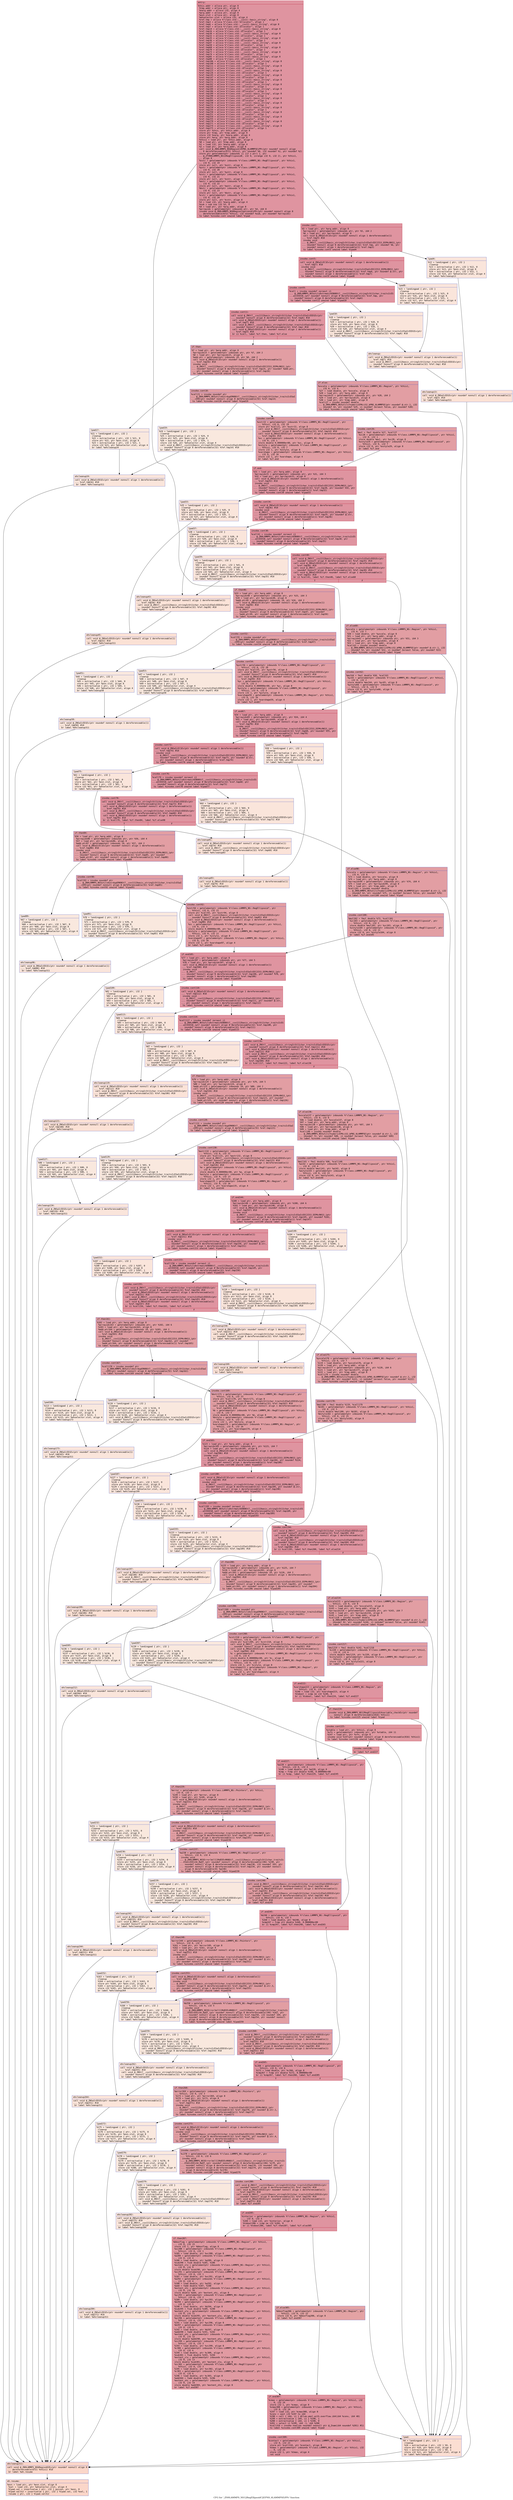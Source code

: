 digraph "CFG for '_ZN9LAMMPS_NS12RegEllipsoidC2EPNS_6LAMMPSEiPPc' function" {
	label="CFG for '_ZN9LAMMPS_NS12RegEllipsoidC2EPNS_6LAMMPSEiPPc' function";

	Node0x56554d9df040 [shape=record,color="#b70d28ff", style=filled, fillcolor="#b70d2870" fontname="Courier",label="{entry:\l|  %this.addr = alloca ptr, align 8\l  %lmp.addr = alloca ptr, align 8\l  %narg.addr = alloca i32, align 4\l  %arg.addr = alloca ptr, align 8\l  %exn.slot = alloca ptr, align 8\l  %ehselector.slot = alloca i32, align 4\l  %ref.tmp = alloca %\"class.std::__cxx11::basic_string\", align 8\l  %ref.tmp3 = alloca %\"class.std::allocator\", align 1\l  %ref.tmp6 = alloca %\"class.std::__cxx11::basic_string\", align 8\l  %ref.tmp7 = alloca %\"class.std::allocator\", align 1\l  %ref.tmp14 = alloca %\"class.std::__cxx11::basic_string\", align 8\l  %ref.tmp16 = alloca %\"class.std::allocator\", align 1\l  %ref.tmp30 = alloca %\"class.std::__cxx11::basic_string\", align 8\l  %ref.tmp32 = alloca %\"class.std::allocator\", align 1\l  %ref.tmp35 = alloca %\"class.std::__cxx11::basic_string\", align 8\l  %ref.tmp36 = alloca %\"class.std::allocator\", align 1\l  %ref.tmp47 = alloca %\"class.std::__cxx11::basic_string\", align 8\l  %ref.tmp50 = alloca %\"class.std::allocator\", align 1\l  %ref.tmp68 = alloca %\"class.std::__cxx11::basic_string\", align 8\l  %ref.tmp70 = alloca %\"class.std::allocator\", align 1\l  %ref.tmp73 = alloca %\"class.std::__cxx11::basic_string\", align 8\l  %ref.tmp74 = alloca %\"class.std::allocator\", align 1\l  %ref.tmp85 = alloca %\"class.std::__cxx11::basic_string\", align 8\l  %ref.tmp88 = alloca %\"class.std::allocator\", align 1\l  %ref.tmp106 = alloca %\"class.std::__cxx11::basic_string\", align 8\l  %ref.tmp108 = alloca %\"class.std::allocator\", align 1\l  %ref.tmp111 = alloca %\"class.std::__cxx11::basic_string\", align 8\l  %ref.tmp112 = alloca %\"class.std::allocator\", align 1\l  %ref.tmp123 = alloca %\"class.std::__cxx11::basic_string\", align 8\l  %ref.tmp126 = alloca %\"class.std::allocator\", align 1\l  %ref.tmp145 = alloca %\"class.std::__cxx11::basic_string\", align 8\l  %ref.tmp147 = alloca %\"class.std::allocator\", align 1\l  %ref.tmp150 = alloca %\"class.std::__cxx11::basic_string\", align 8\l  %ref.tmp151 = alloca %\"class.std::allocator\", align 1\l  %ref.tmp162 = alloca %\"class.std::__cxx11::basic_string\", align 8\l  %ref.tmp165 = alloca %\"class.std::allocator\", align 1\l  %ref.tmp184 = alloca %\"class.std::__cxx11::basic_string\", align 8\l  %ref.tmp186 = alloca %\"class.std::allocator\", align 1\l  %ref.tmp189 = alloca %\"class.std::__cxx11::basic_string\", align 8\l  %ref.tmp190 = alloca %\"class.std::allocator\", align 1\l  %ref.tmp201 = alloca %\"class.std::__cxx11::basic_string\", align 8\l  %ref.tmp204 = alloca %\"class.std::allocator\", align 1\l  %ref.tmp230 = alloca %\"class.std::__cxx11::basic_string\", align 8\l  %ref.tmp231 = alloca %\"class.std::allocator\", align 1\l  %ref.tmp234 = alloca %\"class.std::__cxx11::basic_string\", align 8\l  %ref.tmp235 = alloca %\"class.std::allocator\", align 1\l  %ref.tmp250 = alloca %\"class.std::__cxx11::basic_string\", align 8\l  %ref.tmp251 = alloca %\"class.std::allocator\", align 1\l  %ref.tmp254 = alloca %\"class.std::__cxx11::basic_string\", align 8\l  %ref.tmp255 = alloca %\"class.std::allocator\", align 1\l  %ref.tmp270 = alloca %\"class.std::__cxx11::basic_string\", align 8\l  %ref.tmp271 = alloca %\"class.std::allocator\", align 1\l  %ref.tmp274 = alloca %\"class.std::__cxx11::basic_string\", align 8\l  %ref.tmp275 = alloca %\"class.std::allocator\", align 1\l  store ptr %this, ptr %this.addr, align 8\l  store ptr %lmp, ptr %lmp.addr, align 8\l  store i32 %narg, ptr %narg.addr, align 4\l  store ptr %arg, ptr %arg.addr, align 8\l  %this1 = load ptr, ptr %this.addr, align 8\l  %0 = load ptr, ptr %lmp.addr, align 8\l  %1 = load i32, ptr %narg.addr, align 4\l  %2 = load ptr, ptr %arg.addr, align 8\l  call void @_ZN9LAMMPS_NS6RegionC2EPNS_6LAMMPSEiPPc(ptr noundef nonnull align\l... 8 dereferenceable(672) %this1, ptr noundef %0, i32 noundef %1, ptr noundef %2)\l  store ptr getelementptr inbounds (\{ [17 x ptr] \}, ptr\l... @_ZTVN9LAMMPS_NS12RegEllipsoidE, i32 0, inrange i32 0, i32 2), ptr %this1,\l... align 8\l  %xstr = getelementptr inbounds %\"class.LAMMPS_NS::RegEllipsoid\", ptr %this1,\l... i32 0, i32 19\l  store ptr null, ptr %xstr, align 8\l  %ystr = getelementptr inbounds %\"class.LAMMPS_NS::RegEllipsoid\", ptr %this1,\l... i32 0, i32 20\l  store ptr null, ptr %ystr, align 8\l  %zstr = getelementptr inbounds %\"class.LAMMPS_NS::RegEllipsoid\", ptr %this1,\l... i32 0, i32 21\l  store ptr null, ptr %zstr, align 8\l  %astr = getelementptr inbounds %\"class.LAMMPS_NS::RegEllipsoid\", ptr %this1,\l... i32 0, i32 22\l  store ptr null, ptr %astr, align 8\l  %bstr = getelementptr inbounds %\"class.LAMMPS_NS::RegEllipsoid\", ptr %this1,\l... i32 0, i32 23\l  store ptr null, ptr %bstr, align 8\l  %cstr = getelementptr inbounds %\"class.LAMMPS_NS::RegEllipsoid\", ptr %this1,\l... i32 0, i32 24\l  store ptr null, ptr %cstr, align 8\l  %3 = load i32, ptr %narg.addr, align 4\l  %sub = sub nsw i32 %3, 8\l  %4 = load ptr, ptr %arg.addr, align 8\l  %arrayidx = getelementptr inbounds ptr, ptr %4, i64 8\l  invoke void @_ZN9LAMMPS_NS6Region7optionsEiPPc(ptr noundef nonnull align 8\l... dereferenceable(672) %this1, i32 noundef %sub, ptr noundef %arrayidx)\l          to label %invoke.cont unwind label %lpad\l}"];
	Node0x56554d9df040 -> Node0x56554d9e5530[tooltip="entry -> invoke.cont\nProbability 100.00%" ];
	Node0x56554d9df040 -> Node0x56554d9e5610[tooltip="entry -> lpad\nProbability 0.00%" ];
	Node0x56554d9e5530 [shape=record,color="#b70d28ff", style=filled, fillcolor="#b70d2870" fontname="Courier",label="{invoke.cont:\l|  %5 = load ptr, ptr %arg.addr, align 8\l  %arrayidx2 = getelementptr inbounds ptr, ptr %5, i64 2\l  %6 = load ptr, ptr %arrayidx2, align 8\l  call void @_ZNSaIcEC1Ev(ptr noundef nonnull align 1 dereferenceable(1)\l... %ref.tmp3) #10\l  invoke void\l... @_ZNSt7__cxx1112basic_stringIcSt11char_traitsIcESaIcEEC2IS3_EEPKcRKS3_(ptr\l... noundef nonnull align 8 dereferenceable(32) %ref.tmp, ptr noundef %6, ptr\l... noundef nonnull align 1 dereferenceable(1) %ref.tmp3)\l          to label %invoke.cont5 unwind label %lpad4\l}"];
	Node0x56554d9e5530 -> Node0x56554d9e5ca0[tooltip="invoke.cont -> invoke.cont5\nProbability 100.00%" ];
	Node0x56554d9e5530 -> Node0x56554d9e5d80[tooltip="invoke.cont -> lpad4\nProbability 0.00%" ];
	Node0x56554d9e5ca0 [shape=record,color="#b70d28ff", style=filled, fillcolor="#b70d2870" fontname="Courier",label="{invoke.cont5:\l|  call void @_ZNSaIcEC1Ev(ptr noundef nonnull align 1 dereferenceable(1)\l... %ref.tmp7) #10\l  invoke void\l... @_ZNSt7__cxx1112basic_stringIcSt11char_traitsIcESaIcEEC2IS3_EEPKcRKS3_(ptr\l... noundef nonnull align 8 dereferenceable(32) %ref.tmp6, ptr noundef @.str, ptr\l... noundef nonnull align 1 dereferenceable(1) %ref.tmp7)\l          to label %invoke.cont9 unwind label %lpad8\l}"];
	Node0x56554d9e5ca0 -> Node0x56554d9e6110[tooltip="invoke.cont5 -> invoke.cont9\nProbability 100.00%" ];
	Node0x56554d9e5ca0 -> Node0x56554d9e6160[tooltip="invoke.cont5 -> lpad8\nProbability 0.00%" ];
	Node0x56554d9e6110 [shape=record,color="#b70d28ff", style=filled, fillcolor="#b70d2870" fontname="Courier",label="{invoke.cont9:\l|  %call = invoke noundef zeroext i1\l... @_ZN9LAMMPS_NS5utils8strmatchERKNSt7__cxx1112basic_stringIcSt11char_traitsIcES\l...aIcEEES8_(ptr noundef nonnull align 8 dereferenceable(32) %ref.tmp, ptr\l... noundef nonnull align 8 dereferenceable(32) %ref.tmp6)\l          to label %invoke.cont11 unwind label %lpad10\l}"];
	Node0x56554d9e6110 -> Node0x56554d9e60c0[tooltip="invoke.cont9 -> invoke.cont11\nProbability 100.00%" ];
	Node0x56554d9e6110 -> Node0x56554d9e6330[tooltip="invoke.cont9 -> lpad10\nProbability 0.00%" ];
	Node0x56554d9e60c0 [shape=record,color="#b70d28ff", style=filled, fillcolor="#b70d2870" fontname="Courier",label="{invoke.cont11:\l|  call void @_ZNSt7__cxx1112basic_stringIcSt11char_traitsIcESaIcEED1Ev(ptr\l... noundef nonnull align 8 dereferenceable(32) %ref.tmp6) #10\l  call void @_ZNSaIcED1Ev(ptr noundef nonnull align 1 dereferenceable(1)\l... %ref.tmp7) #10\l  call void @_ZNSt7__cxx1112basic_stringIcSt11char_traitsIcESaIcEED1Ev(ptr\l... noundef nonnull align 8 dereferenceable(32) %ref.tmp) #10\l  call void @_ZNSaIcED1Ev(ptr noundef nonnull align 1 dereferenceable(1)\l... %ref.tmp3) #10\l  br i1 %call, label %if.then, label %if.else\l|{<s0>T|<s1>F}}"];
	Node0x56554d9e60c0:s0 -> Node0x56554d9e6c70[tooltip="invoke.cont11 -> if.then\nProbability 50.00%" ];
	Node0x56554d9e60c0:s1 -> Node0x56554d9e0ae0[tooltip="invoke.cont11 -> if.else\nProbability 50.00%" ];
	Node0x56554d9e6c70 [shape=record,color="#3d50c3ff", style=filled, fillcolor="#be242e70" fontname="Courier",label="{if.then:\l|  %7 = load ptr, ptr %arg.addr, align 8\l  %arrayidx15 = getelementptr inbounds ptr, ptr %7, i64 2\l  %8 = load ptr, ptr %arrayidx15, align 8\l  %add.ptr = getelementptr inbounds i8, ptr %8, i64 2\l  call void @_ZNSaIcEC1Ev(ptr noundef nonnull align 1 dereferenceable(1)\l... %ref.tmp16) #10\l  invoke void\l... @_ZNSt7__cxx1112basic_stringIcSt11char_traitsIcESaIcEEC2IS3_EEPKcRKS3_(ptr\l... noundef nonnull align 8 dereferenceable(32) %ref.tmp14, ptr noundef %add.ptr,\l... ptr noundef nonnull align 1 dereferenceable(1) %ref.tmp16)\l          to label %invoke.cont18 unwind label %lpad17\l}"];
	Node0x56554d9e6c70 -> Node0x56554d9e1070[tooltip="if.then -> invoke.cont18\nProbability 100.00%" ];
	Node0x56554d9e6c70 -> Node0x56554d9e10f0[tooltip="if.then -> lpad17\nProbability 0.00%" ];
	Node0x56554d9e1070 [shape=record,color="#3d50c3ff", style=filled, fillcolor="#be242e70" fontname="Courier",label="{invoke.cont18:\l|  %call21 = invoke noundef ptr\l... @_ZN9LAMMPS_NS5utils6strdupERKNSt7__cxx1112basic_stringIcSt11char_traitsIcESaI\l...cEEE(ptr noundef nonnull align 8 dereferenceable(32) %ref.tmp14)\l          to label %invoke.cont20 unwind label %lpad19\l}"];
	Node0x56554d9e1070 -> Node0x56554d9e1020[tooltip="invoke.cont18 -> invoke.cont20\nProbability 100.00%" ];
	Node0x56554d9e1070 -> Node0x56554d9e7e50[tooltip="invoke.cont18 -> lpad19\nProbability 0.00%" ];
	Node0x56554d9e1020 [shape=record,color="#3d50c3ff", style=filled, fillcolor="#be242e70" fontname="Courier",label="{invoke.cont20:\l|  %xstr22 = getelementptr inbounds %\"class.LAMMPS_NS::RegEllipsoid\", ptr\l... %this1, i32 0, i32 19\l  store ptr %call21, ptr %xstr22, align 8\l  call void @_ZNSt7__cxx1112basic_stringIcSt11char_traitsIcESaIcEED1Ev(ptr\l... noundef nonnull align 8 dereferenceable(32) %ref.tmp14) #10\l  call void @_ZNSaIcED1Ev(ptr noundef nonnull align 1 dereferenceable(1)\l... %ref.tmp16) #10\l  %xc = getelementptr inbounds %\"class.LAMMPS_NS::RegEllipsoid\", ptr %this1,\l... i32 0, i32 1\l  store double 0.000000e+00, ptr %xc, align 8\l  %xstyle = getelementptr inbounds %\"class.LAMMPS_NS::RegEllipsoid\", ptr\l... %this1, i32 0, i32 7\l  store i32 1, ptr %xstyle, align 8\l  %varshape = getelementptr inbounds %\"class.LAMMPS_NS::Region\", ptr %this1,\l... i32 0, i32 16\l  store i32 1, ptr %varshape, align 4\l  br label %if.end\l}"];
	Node0x56554d9e1020 -> Node0x56554d9e9310[tooltip="invoke.cont20 -> if.end\nProbability 100.00%" ];
	Node0x56554d9e5610 [shape=record,color="#3d50c3ff", style=filled, fillcolor="#f7b59970" fontname="Courier",label="{lpad:\l|  %9 = landingpad \{ ptr, i32 \}\l          cleanup\l  %10 = extractvalue \{ ptr, i32 \} %9, 0\l  store ptr %10, ptr %exn.slot, align 8\l  %11 = extractvalue \{ ptr, i32 \} %9, 1\l  store i32 %11, ptr %ehselector.slot, align 4\l  br label %ehcleanup311\l}"];
	Node0x56554d9e5610 -> Node0x56554d9e96a0[tooltip="lpad -> ehcleanup311\nProbability 100.00%" ];
	Node0x56554d9e5d80 [shape=record,color="#3d50c3ff", style=filled, fillcolor="#f4c5ad70" fontname="Courier",label="{lpad4:\l|  %12 = landingpad \{ ptr, i32 \}\l          cleanup\l  %13 = extractvalue \{ ptr, i32 \} %12, 0\l  store ptr %13, ptr %exn.slot, align 8\l  %14 = extractvalue \{ ptr, i32 \} %12, 1\l  store i32 %14, ptr %ehselector.slot, align 4\l  br label %ehcleanup13\l}"];
	Node0x56554d9e5d80 -> Node0x56554d9e9a10[tooltip="lpad4 -> ehcleanup13\nProbability 100.00%" ];
	Node0x56554d9e6160 [shape=record,color="#3d50c3ff", style=filled, fillcolor="#f4c5ad70" fontname="Courier",label="{lpad8:\l|  %15 = landingpad \{ ptr, i32 \}\l          cleanup\l  %16 = extractvalue \{ ptr, i32 \} %15, 0\l  store ptr %16, ptr %exn.slot, align 8\l  %17 = extractvalue \{ ptr, i32 \} %15, 1\l  store i32 %17, ptr %ehselector.slot, align 4\l  br label %ehcleanup\l}"];
	Node0x56554d9e6160 -> Node0x56554d9e9de0[tooltip="lpad8 -> ehcleanup\nProbability 100.00%" ];
	Node0x56554d9e6330 [shape=record,color="#3d50c3ff", style=filled, fillcolor="#f4c5ad70" fontname="Courier",label="{lpad10:\l|  %18 = landingpad \{ ptr, i32 \}\l          cleanup\l  %19 = extractvalue \{ ptr, i32 \} %18, 0\l  store ptr %19, ptr %exn.slot, align 8\l  %20 = extractvalue \{ ptr, i32 \} %18, 1\l  store i32 %20, ptr %ehselector.slot, align 4\l  call void @_ZNSt7__cxx1112basic_stringIcSt11char_traitsIcESaIcEED1Ev(ptr\l... noundef nonnull align 8 dereferenceable(32) %ref.tmp6) #10\l  br label %ehcleanup\l}"];
	Node0x56554d9e6330 -> Node0x56554d9e9de0[tooltip="lpad10 -> ehcleanup\nProbability 100.00%" ];
	Node0x56554d9e9de0 [shape=record,color="#3d50c3ff", style=filled, fillcolor="#f6bfa670" fontname="Courier",label="{ehcleanup:\l|  call void @_ZNSaIcED1Ev(ptr noundef nonnull align 1 dereferenceable(1)\l... %ref.tmp7) #10\l  call void @_ZNSt7__cxx1112basic_stringIcSt11char_traitsIcESaIcEED1Ev(ptr\l... noundef nonnull align 8 dereferenceable(32) %ref.tmp) #10\l  br label %ehcleanup13\l}"];
	Node0x56554d9e9de0 -> Node0x56554d9e9a10[tooltip="ehcleanup -> ehcleanup13\nProbability 100.00%" ];
	Node0x56554d9e9a10 [shape=record,color="#3d50c3ff", style=filled, fillcolor="#f7bca170" fontname="Courier",label="{ehcleanup13:\l|  call void @_ZNSaIcED1Ev(ptr noundef nonnull align 1 dereferenceable(1)\l... %ref.tmp3) #10\l  br label %ehcleanup311\l}"];
	Node0x56554d9e9a10 -> Node0x56554d9e96a0[tooltip="ehcleanup13 -> ehcleanup311\nProbability 100.00%" ];
	Node0x56554d9e10f0 [shape=record,color="#3d50c3ff", style=filled, fillcolor="#f2cab570" fontname="Courier",label="{lpad17:\l|  %21 = landingpad \{ ptr, i32 \}\l          cleanup\l  %22 = extractvalue \{ ptr, i32 \} %21, 0\l  store ptr %22, ptr %exn.slot, align 8\l  %23 = extractvalue \{ ptr, i32 \} %21, 1\l  store i32 %23, ptr %ehselector.slot, align 4\l  br label %ehcleanup24\l}"];
	Node0x56554d9e10f0 -> Node0x56554d9ea9c0[tooltip="lpad17 -> ehcleanup24\nProbability 100.00%" ];
	Node0x56554d9e7e50 [shape=record,color="#3d50c3ff", style=filled, fillcolor="#f2cab570" fontname="Courier",label="{lpad19:\l|  %24 = landingpad \{ ptr, i32 \}\l          cleanup\l  %25 = extractvalue \{ ptr, i32 \} %24, 0\l  store ptr %25, ptr %exn.slot, align 8\l  %26 = extractvalue \{ ptr, i32 \} %24, 1\l  store i32 %26, ptr %ehselector.slot, align 4\l  call void @_ZNSt7__cxx1112basic_stringIcSt11char_traitsIcESaIcEED1Ev(ptr\l... noundef nonnull align 8 dereferenceable(32) %ref.tmp14) #10\l  br label %ehcleanup24\l}"];
	Node0x56554d9e7e50 -> Node0x56554d9ea9c0[tooltip="lpad19 -> ehcleanup24\nProbability 100.00%" ];
	Node0x56554d9ea9c0 [shape=record,color="#3d50c3ff", style=filled, fillcolor="#f4c5ad70" fontname="Courier",label="{ehcleanup24:\l|  call void @_ZNSaIcED1Ev(ptr noundef nonnull align 1 dereferenceable(1)\l... %ref.tmp16) #10\l  br label %ehcleanup311\l}"];
	Node0x56554d9ea9c0 -> Node0x56554d9e96a0[tooltip="ehcleanup24 -> ehcleanup311\nProbability 100.00%" ];
	Node0x56554d9e0ae0 [shape=record,color="#3d50c3ff", style=filled, fillcolor="#be242e70" fontname="Courier",label="{if.else:\l|  %xscale = getelementptr inbounds %\"class.LAMMPS_NS::Region\", ptr %this1,\l... i32 0, i32 6\l  %27 = load double, ptr %xscale, align 8\l  %28 = load ptr, ptr %arg.addr, align 8\l  %arrayidx25 = getelementptr inbounds ptr, ptr %28, i64 2\l  %29 = load ptr, ptr %arrayidx25, align 8\l  %30 = load ptr, ptr %lmp.addr, align 8\l  %call27 = invoke noundef double\l... @_ZN9LAMMPS_NS5utils7numericEPKciS2_bPNS_6LAMMPSE(ptr noundef @.str.1, i32\l... noundef 42, ptr noundef %29, i1 noundef zeroext false, ptr noundef %30)\l          to label %invoke.cont26 unwind label %lpad\l}"];
	Node0x56554d9e0ae0 -> Node0x56554d9e2220[tooltip="if.else -> invoke.cont26\nProbability 100.00%" ];
	Node0x56554d9e0ae0 -> Node0x56554d9e5610[tooltip="if.else -> lpad\nProbability 0.00%" ];
	Node0x56554d9e2220 [shape=record,color="#3d50c3ff", style=filled, fillcolor="#be242e70" fontname="Courier",label="{invoke.cont26:\l|  %mul = fmul double %27, %call27\l  %xc28 = getelementptr inbounds %\"class.LAMMPS_NS::RegEllipsoid\", ptr %this1,\l... i32 0, i32 1\l  store double %mul, ptr %xc28, align 8\l  %xstyle29 = getelementptr inbounds %\"class.LAMMPS_NS::RegEllipsoid\", ptr\l... %this1, i32 0, i32 7\l  store i32 0, ptr %xstyle29, align 8\l  br label %if.end\l}"];
	Node0x56554d9e2220 -> Node0x56554d9e9310[tooltip="invoke.cont26 -> if.end\nProbability 100.00%" ];
	Node0x56554d9e9310 [shape=record,color="#b70d28ff", style=filled, fillcolor="#b70d2870" fontname="Courier",label="{if.end:\l|  %31 = load ptr, ptr %arg.addr, align 8\l  %arrayidx31 = getelementptr inbounds ptr, ptr %31, i64 3\l  %32 = load ptr, ptr %arrayidx31, align 8\l  call void @_ZNSaIcEC1Ev(ptr noundef nonnull align 1 dereferenceable(1)\l... %ref.tmp32) #10\l  invoke void\l... @_ZNSt7__cxx1112basic_stringIcSt11char_traitsIcESaIcEEC2IS3_EEPKcRKS3_(ptr\l... noundef nonnull align 8 dereferenceable(32) %ref.tmp30, ptr noundef %32, ptr\l... noundef nonnull align 1 dereferenceable(1) %ref.tmp32)\l          to label %invoke.cont34 unwind label %lpad33\l}"];
	Node0x56554d9e9310 -> Node0x56554d9ec510[tooltip="if.end -> invoke.cont34\nProbability 100.00%" ];
	Node0x56554d9e9310 -> Node0x56554d9ec590[tooltip="if.end -> lpad33\nProbability 0.00%" ];
	Node0x56554d9ec510 [shape=record,color="#b70d28ff", style=filled, fillcolor="#b70d2870" fontname="Courier",label="{invoke.cont34:\l|  call void @_ZNSaIcEC1Ev(ptr noundef nonnull align 1 dereferenceable(1)\l... %ref.tmp36) #10\l  invoke void\l... @_ZNSt7__cxx1112basic_stringIcSt11char_traitsIcESaIcEEC2IS3_EEPKcRKS3_(ptr\l... noundef nonnull align 8 dereferenceable(32) %ref.tmp35, ptr noundef @.str,\l... ptr noundef nonnull align 1 dereferenceable(1) %ref.tmp36)\l          to label %invoke.cont38 unwind label %lpad37\l}"];
	Node0x56554d9ec510 -> Node0x56554d9ec8b0[tooltip="invoke.cont34 -> invoke.cont38\nProbability 100.00%" ];
	Node0x56554d9ec510 -> Node0x56554d9ec900[tooltip="invoke.cont34 -> lpad37\nProbability 0.00%" ];
	Node0x56554d9ec8b0 [shape=record,color="#b70d28ff", style=filled, fillcolor="#b70d2870" fontname="Courier",label="{invoke.cont38:\l|  %call41 = invoke noundef zeroext i1\l... @_ZN9LAMMPS_NS5utils8strmatchERKNSt7__cxx1112basic_stringIcSt11char_traitsIcES\l...aIcEEES8_(ptr noundef nonnull align 8 dereferenceable(32) %ref.tmp30, ptr\l... noundef nonnull align 8 dereferenceable(32) %ref.tmp35)\l          to label %invoke.cont40 unwind label %lpad39\l}"];
	Node0x56554d9ec8b0 -> Node0x56554d9ec860[tooltip="invoke.cont38 -> invoke.cont40\nProbability 100.00%" ];
	Node0x56554d9ec8b0 -> Node0x56554d9ecb90[tooltip="invoke.cont38 -> lpad39\nProbability 0.00%" ];
	Node0x56554d9ec860 [shape=record,color="#b70d28ff", style=filled, fillcolor="#b70d2870" fontname="Courier",label="{invoke.cont40:\l|  call void @_ZNSt7__cxx1112basic_stringIcSt11char_traitsIcESaIcEED1Ev(ptr\l... noundef nonnull align 8 dereferenceable(32) %ref.tmp35) #10\l  call void @_ZNSaIcED1Ev(ptr noundef nonnull align 1 dereferenceable(1)\l... %ref.tmp36) #10\l  call void @_ZNSt7__cxx1112basic_stringIcSt11char_traitsIcESaIcEED1Ev(ptr\l... noundef nonnull align 8 dereferenceable(32) %ref.tmp30) #10\l  call void @_ZNSaIcED1Ev(ptr noundef nonnull align 1 dereferenceable(1)\l... %ref.tmp32) #10\l  br i1 %call41, label %if.then46, label %if.else60\l|{<s0>T|<s1>F}}"];
	Node0x56554d9ec860:s0 -> Node0x56554d9ed250[tooltip="invoke.cont40 -> if.then46\nProbability 50.00%" ];
	Node0x56554d9ec860:s1 -> Node0x56554d9ed2d0[tooltip="invoke.cont40 -> if.else60\nProbability 50.00%" ];
	Node0x56554d9ed250 [shape=record,color="#3d50c3ff", style=filled, fillcolor="#be242e70" fontname="Courier",label="{if.then46:\l|  %33 = load ptr, ptr %arg.addr, align 8\l  %arrayidx48 = getelementptr inbounds ptr, ptr %33, i64 3\l  %34 = load ptr, ptr %arrayidx48, align 8\l  %add.ptr49 = getelementptr inbounds i8, ptr %34, i64 2\l  call void @_ZNSaIcEC1Ev(ptr noundef nonnull align 1 dereferenceable(1)\l... %ref.tmp50) #10\l  invoke void\l... @_ZNSt7__cxx1112basic_stringIcSt11char_traitsIcESaIcEEC2IS3_EEPKcRKS3_(ptr\l... noundef nonnull align 8 dereferenceable(32) %ref.tmp47, ptr noundef\l... %add.ptr49, ptr noundef nonnull align 1 dereferenceable(1) %ref.tmp50)\l          to label %invoke.cont52 unwind label %lpad51\l}"];
	Node0x56554d9ed250 -> Node0x56554d9ed800[tooltip="if.then46 -> invoke.cont52\nProbability 100.00%" ];
	Node0x56554d9ed250 -> Node0x56554d9ed880[tooltip="if.then46 -> lpad51\nProbability 0.00%" ];
	Node0x56554d9ed800 [shape=record,color="#3d50c3ff", style=filled, fillcolor="#be242e70" fontname="Courier",label="{invoke.cont52:\l|  %call55 = invoke noundef ptr\l... @_ZN9LAMMPS_NS5utils6strdupERKNSt7__cxx1112basic_stringIcSt11char_traitsIcESaI\l...cEEE(ptr noundef nonnull align 8 dereferenceable(32) %ref.tmp47)\l          to label %invoke.cont54 unwind label %lpad53\l}"];
	Node0x56554d9ed800 -> Node0x56554d9ed7b0[tooltip="invoke.cont52 -> invoke.cont54\nProbability 100.00%" ];
	Node0x56554d9ed800 -> Node0x56554d9edb10[tooltip="invoke.cont52 -> lpad53\nProbability 0.00%" ];
	Node0x56554d9ed7b0 [shape=record,color="#3d50c3ff", style=filled, fillcolor="#be242e70" fontname="Courier",label="{invoke.cont54:\l|  %ystr56 = getelementptr inbounds %\"class.LAMMPS_NS::RegEllipsoid\", ptr\l... %this1, i32 0, i32 20\l  store ptr %call55, ptr %ystr56, align 8\l  call void @_ZNSt7__cxx1112basic_stringIcSt11char_traitsIcESaIcEED1Ev(ptr\l... noundef nonnull align 8 dereferenceable(32) %ref.tmp47) #10\l  call void @_ZNSaIcED1Ev(ptr noundef nonnull align 1 dereferenceable(1)\l... %ref.tmp50) #10\l  %yc = getelementptr inbounds %\"class.LAMMPS_NS::RegEllipsoid\", ptr %this1,\l... i32 0, i32 2\l  store double 0.000000e+00, ptr %yc, align 8\l  %ystyle = getelementptr inbounds %\"class.LAMMPS_NS::RegEllipsoid\", ptr\l... %this1, i32 0, i32 9\l  store i32 1, ptr %ystyle, align 8\l  %varshape59 = getelementptr inbounds %\"class.LAMMPS_NS::Region\", ptr %this1,\l... i32 0, i32 16\l  store i32 1, ptr %varshape59, align 4\l  br label %if.end67\l}"];
	Node0x56554d9ed7b0 -> Node0x56554d9ee4d0[tooltip="invoke.cont54 -> if.end67\nProbability 100.00%" ];
	Node0x56554d9ec590 [shape=record,color="#3d50c3ff", style=filled, fillcolor="#f4c5ad70" fontname="Courier",label="{lpad33:\l|  %35 = landingpad \{ ptr, i32 \}\l          cleanup\l  %36 = extractvalue \{ ptr, i32 \} %35, 0\l  store ptr %36, ptr %exn.slot, align 8\l  %37 = extractvalue \{ ptr, i32 \} %35, 1\l  store i32 %37, ptr %ehselector.slot, align 4\l  br label %ehcleanup45\l}"];
	Node0x56554d9ec590 -> Node0x56554d9ee870[tooltip="lpad33 -> ehcleanup45\nProbability 100.00%" ];
	Node0x56554d9ec900 [shape=record,color="#3d50c3ff", style=filled, fillcolor="#f4c5ad70" fontname="Courier",label="{lpad37:\l|  %38 = landingpad \{ ptr, i32 \}\l          cleanup\l  %39 = extractvalue \{ ptr, i32 \} %38, 0\l  store ptr %39, ptr %exn.slot, align 8\l  %40 = extractvalue \{ ptr, i32 \} %38, 1\l  store i32 %40, ptr %ehselector.slot, align 4\l  br label %ehcleanup43\l}"];
	Node0x56554d9ec900 -> Node0x56554d9eebe0[tooltip="lpad37 -> ehcleanup43\nProbability 100.00%" ];
	Node0x56554d9ecb90 [shape=record,color="#3d50c3ff", style=filled, fillcolor="#f4c5ad70" fontname="Courier",label="{lpad39:\l|  %41 = landingpad \{ ptr, i32 \}\l          cleanup\l  %42 = extractvalue \{ ptr, i32 \} %41, 0\l  store ptr %42, ptr %exn.slot, align 8\l  %43 = extractvalue \{ ptr, i32 \} %41, 1\l  store i32 %43, ptr %ehselector.slot, align 4\l  call void @_ZNSt7__cxx1112basic_stringIcSt11char_traitsIcESaIcEED1Ev(ptr\l... noundef nonnull align 8 dereferenceable(32) %ref.tmp35) #10\l  br label %ehcleanup43\l}"];
	Node0x56554d9ecb90 -> Node0x56554d9eebe0[tooltip="lpad39 -> ehcleanup43\nProbability 100.00%" ];
	Node0x56554d9eebe0 [shape=record,color="#3d50c3ff", style=filled, fillcolor="#f6bfa670" fontname="Courier",label="{ehcleanup43:\l|  call void @_ZNSaIcED1Ev(ptr noundef nonnull align 1 dereferenceable(1)\l... %ref.tmp36) #10\l  call void @_ZNSt7__cxx1112basic_stringIcSt11char_traitsIcESaIcEED1Ev(ptr\l... noundef nonnull align 8 dereferenceable(32) %ref.tmp30) #10\l  br label %ehcleanup45\l}"];
	Node0x56554d9eebe0 -> Node0x56554d9ee870[tooltip="ehcleanup43 -> ehcleanup45\nProbability 100.00%" ];
	Node0x56554d9ee870 [shape=record,color="#3d50c3ff", style=filled, fillcolor="#f7bca170" fontname="Courier",label="{ehcleanup45:\l|  call void @_ZNSaIcED1Ev(ptr noundef nonnull align 1 dereferenceable(1)\l... %ref.tmp32) #10\l  br label %ehcleanup311\l}"];
	Node0x56554d9ee870 -> Node0x56554d9e96a0[tooltip="ehcleanup45 -> ehcleanup311\nProbability 100.00%" ];
	Node0x56554d9ed880 [shape=record,color="#3d50c3ff", style=filled, fillcolor="#f2cab570" fontname="Courier",label="{lpad51:\l|  %44 = landingpad \{ ptr, i32 \}\l          cleanup\l  %45 = extractvalue \{ ptr, i32 \} %44, 0\l  store ptr %45, ptr %exn.slot, align 8\l  %46 = extractvalue \{ ptr, i32 \} %44, 1\l  store i32 %46, ptr %ehselector.slot, align 4\l  br label %ehcleanup58\l}"];
	Node0x56554d9ed880 -> Node0x56554d9ef760[tooltip="lpad51 -> ehcleanup58\nProbability 100.00%" ];
	Node0x56554d9edb10 [shape=record,color="#3d50c3ff", style=filled, fillcolor="#f2cab570" fontname="Courier",label="{lpad53:\l|  %47 = landingpad \{ ptr, i32 \}\l          cleanup\l  %48 = extractvalue \{ ptr, i32 \} %47, 0\l  store ptr %48, ptr %exn.slot, align 8\l  %49 = extractvalue \{ ptr, i32 \} %47, 1\l  store i32 %49, ptr %ehselector.slot, align 4\l  call void @_ZNSt7__cxx1112basic_stringIcSt11char_traitsIcESaIcEED1Ev(ptr\l... noundef nonnull align 8 dereferenceable(32) %ref.tmp47) #10\l  br label %ehcleanup58\l}"];
	Node0x56554d9edb10 -> Node0x56554d9ef760[tooltip="lpad53 -> ehcleanup58\nProbability 100.00%" ];
	Node0x56554d9ef760 [shape=record,color="#3d50c3ff", style=filled, fillcolor="#f4c5ad70" fontname="Courier",label="{ehcleanup58:\l|  call void @_ZNSaIcED1Ev(ptr noundef nonnull align 1 dereferenceable(1)\l... %ref.tmp50) #10\l  br label %ehcleanup311\l}"];
	Node0x56554d9ef760 -> Node0x56554d9e96a0[tooltip="ehcleanup58 -> ehcleanup311\nProbability 100.00%" ];
	Node0x56554d9ed2d0 [shape=record,color="#3d50c3ff", style=filled, fillcolor="#be242e70" fontname="Courier",label="{if.else60:\l|  %yscale = getelementptr inbounds %\"class.LAMMPS_NS::Region\", ptr %this1,\l... i32 0, i32 7\l  %50 = load double, ptr %yscale, align 8\l  %51 = load ptr, ptr %arg.addr, align 8\l  %arrayidx61 = getelementptr inbounds ptr, ptr %51, i64 3\l  %52 = load ptr, ptr %arrayidx61, align 8\l  %53 = load ptr, ptr %lmp.addr, align 8\l  %call63 = invoke noundef double\l... @_ZN9LAMMPS_NS5utils7numericEPKciS2_bPNS_6LAMMPSE(ptr noundef @.str.1, i32\l... noundef 52, ptr noundef %52, i1 noundef zeroext false, ptr noundef %53)\l          to label %invoke.cont62 unwind label %lpad\l}"];
	Node0x56554d9ed2d0 -> Node0x56554d9f0990[tooltip="if.else60 -> invoke.cont62\nProbability 100.00%" ];
	Node0x56554d9ed2d0 -> Node0x56554d9e5610[tooltip="if.else60 -> lpad\nProbability 0.00%" ];
	Node0x56554d9f0990 [shape=record,color="#3d50c3ff", style=filled, fillcolor="#be242e70" fontname="Courier",label="{invoke.cont62:\l|  %mul64 = fmul double %50, %call63\l  %yc65 = getelementptr inbounds %\"class.LAMMPS_NS::RegEllipsoid\", ptr %this1,\l... i32 0, i32 2\l  store double %mul64, ptr %yc65, align 8\l  %ystyle66 = getelementptr inbounds %\"class.LAMMPS_NS::RegEllipsoid\", ptr\l... %this1, i32 0, i32 9\l  store i32 0, ptr %ystyle66, align 8\l  br label %if.end67\l}"];
	Node0x56554d9f0990 -> Node0x56554d9ee4d0[tooltip="invoke.cont62 -> if.end67\nProbability 100.00%" ];
	Node0x56554d9ee4d0 [shape=record,color="#b70d28ff", style=filled, fillcolor="#b70d2870" fontname="Courier",label="{if.end67:\l|  %54 = load ptr, ptr %arg.addr, align 8\l  %arrayidx69 = getelementptr inbounds ptr, ptr %54, i64 4\l  %55 = load ptr, ptr %arrayidx69, align 8\l  call void @_ZNSaIcEC1Ev(ptr noundef nonnull align 1 dereferenceable(1)\l... %ref.tmp70) #10\l  invoke void\l... @_ZNSt7__cxx1112basic_stringIcSt11char_traitsIcESaIcEEC2IS3_EEPKcRKS3_(ptr\l... noundef nonnull align 8 dereferenceable(32) %ref.tmp68, ptr noundef %55, ptr\l... noundef nonnull align 1 dereferenceable(1) %ref.tmp70)\l          to label %invoke.cont72 unwind label %lpad71\l}"];
	Node0x56554d9ee4d0 -> Node0x56554d9f13d0[tooltip="if.end67 -> invoke.cont72\nProbability 100.00%" ];
	Node0x56554d9ee4d0 -> Node0x56554d9f1450[tooltip="if.end67 -> lpad71\nProbability 0.00%" ];
	Node0x56554d9f13d0 [shape=record,color="#b70d28ff", style=filled, fillcolor="#b70d2870" fontname="Courier",label="{invoke.cont72:\l|  call void @_ZNSaIcEC1Ev(ptr noundef nonnull align 1 dereferenceable(1)\l... %ref.tmp74) #10\l  invoke void\l... @_ZNSt7__cxx1112basic_stringIcSt11char_traitsIcESaIcEEC2IS3_EEPKcRKS3_(ptr\l... noundef nonnull align 8 dereferenceable(32) %ref.tmp73, ptr noundef @.str,\l... ptr noundef nonnull align 1 dereferenceable(1) %ref.tmp74)\l          to label %invoke.cont76 unwind label %lpad75\l}"];
	Node0x56554d9f13d0 -> Node0x56554d9f1770[tooltip="invoke.cont72 -> invoke.cont76\nProbability 100.00%" ];
	Node0x56554d9f13d0 -> Node0x56554d9f17c0[tooltip="invoke.cont72 -> lpad75\nProbability 0.00%" ];
	Node0x56554d9f1770 [shape=record,color="#b70d28ff", style=filled, fillcolor="#b70d2870" fontname="Courier",label="{invoke.cont76:\l|  %call79 = invoke noundef zeroext i1\l... @_ZN9LAMMPS_NS5utils8strmatchERKNSt7__cxx1112basic_stringIcSt11char_traitsIcES\l...aIcEEES8_(ptr noundef nonnull align 8 dereferenceable(32) %ref.tmp68, ptr\l... noundef nonnull align 8 dereferenceable(32) %ref.tmp73)\l          to label %invoke.cont78 unwind label %lpad77\l}"];
	Node0x56554d9f1770 -> Node0x56554d9f1720[tooltip="invoke.cont76 -> invoke.cont78\nProbability 100.00%" ];
	Node0x56554d9f1770 -> Node0x56554d9f19f0[tooltip="invoke.cont76 -> lpad77\nProbability 0.00%" ];
	Node0x56554d9f1720 [shape=record,color="#b70d28ff", style=filled, fillcolor="#b70d2870" fontname="Courier",label="{invoke.cont78:\l|  call void @_ZNSt7__cxx1112basic_stringIcSt11char_traitsIcESaIcEED1Ev(ptr\l... noundef nonnull align 8 dereferenceable(32) %ref.tmp73) #10\l  call void @_ZNSaIcED1Ev(ptr noundef nonnull align 1 dereferenceable(1)\l... %ref.tmp74) #10\l  call void @_ZNSt7__cxx1112basic_stringIcSt11char_traitsIcESaIcEED1Ev(ptr\l... noundef nonnull align 8 dereferenceable(32) %ref.tmp68) #10\l  call void @_ZNSaIcED1Ev(ptr noundef nonnull align 1 dereferenceable(1)\l... %ref.tmp70) #10\l  br i1 %call79, label %if.then84, label %if.else98\l|{<s0>T|<s1>F}}"];
	Node0x56554d9f1720:s0 -> Node0x56554d9f20b0[tooltip="invoke.cont78 -> if.then84\nProbability 50.00%" ];
	Node0x56554d9f1720:s1 -> Node0x56554d9f2130[tooltip="invoke.cont78 -> if.else98\nProbability 50.00%" ];
	Node0x56554d9f20b0 [shape=record,color="#3d50c3ff", style=filled, fillcolor="#be242e70" fontname="Courier",label="{if.then84:\l|  %56 = load ptr, ptr %arg.addr, align 8\l  %arrayidx86 = getelementptr inbounds ptr, ptr %56, i64 4\l  %57 = load ptr, ptr %arrayidx86, align 8\l  %add.ptr87 = getelementptr inbounds i8, ptr %57, i64 2\l  call void @_ZNSaIcEC1Ev(ptr noundef nonnull align 1 dereferenceable(1)\l... %ref.tmp88) #10\l  invoke void\l... @_ZNSt7__cxx1112basic_stringIcSt11char_traitsIcESaIcEEC2IS3_EEPKcRKS3_(ptr\l... noundef nonnull align 8 dereferenceable(32) %ref.tmp85, ptr noundef\l... %add.ptr87, ptr noundef nonnull align 1 dereferenceable(1) %ref.tmp88)\l          to label %invoke.cont90 unwind label %lpad89\l}"];
	Node0x56554d9f20b0 -> Node0x56554d9f2660[tooltip="if.then84 -> invoke.cont90\nProbability 100.00%" ];
	Node0x56554d9f20b0 -> Node0x56554d9f26e0[tooltip="if.then84 -> lpad89\nProbability 0.00%" ];
	Node0x56554d9f2660 [shape=record,color="#3d50c3ff", style=filled, fillcolor="#be242e70" fontname="Courier",label="{invoke.cont90:\l|  %call93 = invoke noundef ptr\l... @_ZN9LAMMPS_NS5utils6strdupERKNSt7__cxx1112basic_stringIcSt11char_traitsIcESaI\l...cEEE(ptr noundef nonnull align 8 dereferenceable(32) %ref.tmp85)\l          to label %invoke.cont92 unwind label %lpad91\l}"];
	Node0x56554d9f2660 -> Node0x56554d9f2610[tooltip="invoke.cont90 -> invoke.cont92\nProbability 100.00%" ];
	Node0x56554d9f2660 -> Node0x56554d9f2970[tooltip="invoke.cont90 -> lpad91\nProbability 0.00%" ];
	Node0x56554d9f2610 [shape=record,color="#3d50c3ff", style=filled, fillcolor="#be242e70" fontname="Courier",label="{invoke.cont92:\l|  %zstr94 = getelementptr inbounds %\"class.LAMMPS_NS::RegEllipsoid\", ptr\l... %this1, i32 0, i32 21\l  store ptr %call93, ptr %zstr94, align 8\l  call void @_ZNSt7__cxx1112basic_stringIcSt11char_traitsIcESaIcEED1Ev(ptr\l... noundef nonnull align 8 dereferenceable(32) %ref.tmp85) #10\l  call void @_ZNSaIcED1Ev(ptr noundef nonnull align 1 dereferenceable(1)\l... %ref.tmp88) #10\l  %zc = getelementptr inbounds %\"class.LAMMPS_NS::RegEllipsoid\", ptr %this1,\l... i32 0, i32 3\l  store double 0.000000e+00, ptr %zc, align 8\l  %zstyle = getelementptr inbounds %\"class.LAMMPS_NS::RegEllipsoid\", ptr\l... %this1, i32 0, i32 11\l  store i32 1, ptr %zstyle, align 8\l  %varshape97 = getelementptr inbounds %\"class.LAMMPS_NS::Region\", ptr %this1,\l... i32 0, i32 16\l  store i32 1, ptr %varshape97, align 4\l  br label %if.end105\l}"];
	Node0x56554d9f2610 -> Node0x56554d9f3360[tooltip="invoke.cont92 -> if.end105\nProbability 100.00%" ];
	Node0x56554d9f1450 [shape=record,color="#3d50c3ff", style=filled, fillcolor="#f4c5ad70" fontname="Courier",label="{lpad71:\l|  %58 = landingpad \{ ptr, i32 \}\l          cleanup\l  %59 = extractvalue \{ ptr, i32 \} %58, 0\l  store ptr %59, ptr %exn.slot, align 8\l  %60 = extractvalue \{ ptr, i32 \} %58, 1\l  store i32 %60, ptr %ehselector.slot, align 4\l  br label %ehcleanup83\l}"];
	Node0x56554d9f1450 -> Node0x56554d9f3700[tooltip="lpad71 -> ehcleanup83\nProbability 100.00%" ];
	Node0x56554d9f17c0 [shape=record,color="#3d50c3ff", style=filled, fillcolor="#f4c5ad70" fontname="Courier",label="{lpad75:\l|  %61 = landingpad \{ ptr, i32 \}\l          cleanup\l  %62 = extractvalue \{ ptr, i32 \} %61, 0\l  store ptr %62, ptr %exn.slot, align 8\l  %63 = extractvalue \{ ptr, i32 \} %61, 1\l  store i32 %63, ptr %ehselector.slot, align 4\l  br label %ehcleanup81\l}"];
	Node0x56554d9f17c0 -> Node0x56554d9f3a70[tooltip="lpad75 -> ehcleanup81\nProbability 100.00%" ];
	Node0x56554d9f19f0 [shape=record,color="#3d50c3ff", style=filled, fillcolor="#f4c5ad70" fontname="Courier",label="{lpad77:\l|  %64 = landingpad \{ ptr, i32 \}\l          cleanup\l  %65 = extractvalue \{ ptr, i32 \} %64, 0\l  store ptr %65, ptr %exn.slot, align 8\l  %66 = extractvalue \{ ptr, i32 \} %64, 1\l  store i32 %66, ptr %ehselector.slot, align 4\l  call void @_ZNSt7__cxx1112basic_stringIcSt11char_traitsIcESaIcEED1Ev(ptr\l... noundef nonnull align 8 dereferenceable(32) %ref.tmp73) #10\l  br label %ehcleanup81\l}"];
	Node0x56554d9f19f0 -> Node0x56554d9f3a70[tooltip="lpad77 -> ehcleanup81\nProbability 100.00%" ];
	Node0x56554d9f3a70 [shape=record,color="#3d50c3ff", style=filled, fillcolor="#f6bfa670" fontname="Courier",label="{ehcleanup81:\l|  call void @_ZNSaIcED1Ev(ptr noundef nonnull align 1 dereferenceable(1)\l... %ref.tmp74) #10\l  call void @_ZNSt7__cxx1112basic_stringIcSt11char_traitsIcESaIcEED1Ev(ptr\l... noundef nonnull align 8 dereferenceable(32) %ref.tmp68) #10\l  br label %ehcleanup83\l}"];
	Node0x56554d9f3a70 -> Node0x56554d9f3700[tooltip="ehcleanup81 -> ehcleanup83\nProbability 100.00%" ];
	Node0x56554d9f3700 [shape=record,color="#3d50c3ff", style=filled, fillcolor="#f7bca170" fontname="Courier",label="{ehcleanup83:\l|  call void @_ZNSaIcED1Ev(ptr noundef nonnull align 1 dereferenceable(1)\l... %ref.tmp70) #10\l  br label %ehcleanup311\l}"];
	Node0x56554d9f3700 -> Node0x56554d9e96a0[tooltip="ehcleanup83 -> ehcleanup311\nProbability 100.00%" ];
	Node0x56554d9f26e0 [shape=record,color="#3d50c3ff", style=filled, fillcolor="#f2cab570" fontname="Courier",label="{lpad89:\l|  %67 = landingpad \{ ptr, i32 \}\l          cleanup\l  %68 = extractvalue \{ ptr, i32 \} %67, 0\l  store ptr %68, ptr %exn.slot, align 8\l  %69 = extractvalue \{ ptr, i32 \} %67, 1\l  store i32 %69, ptr %ehselector.slot, align 4\l  br label %ehcleanup96\l}"];
	Node0x56554d9f26e0 -> Node0x56554d9f45f0[tooltip="lpad89 -> ehcleanup96\nProbability 100.00%" ];
	Node0x56554d9f2970 [shape=record,color="#3d50c3ff", style=filled, fillcolor="#f2cab570" fontname="Courier",label="{lpad91:\l|  %70 = landingpad \{ ptr, i32 \}\l          cleanup\l  %71 = extractvalue \{ ptr, i32 \} %70, 0\l  store ptr %71, ptr %exn.slot, align 8\l  %72 = extractvalue \{ ptr, i32 \} %70, 1\l  store i32 %72, ptr %ehselector.slot, align 4\l  call void @_ZNSt7__cxx1112basic_stringIcSt11char_traitsIcESaIcEED1Ev(ptr\l... noundef nonnull align 8 dereferenceable(32) %ref.tmp85) #10\l  br label %ehcleanup96\l}"];
	Node0x56554d9f2970 -> Node0x56554d9f45f0[tooltip="lpad91 -> ehcleanup96\nProbability 100.00%" ];
	Node0x56554d9f45f0 [shape=record,color="#3d50c3ff", style=filled, fillcolor="#f4c5ad70" fontname="Courier",label="{ehcleanup96:\l|  call void @_ZNSaIcED1Ev(ptr noundef nonnull align 1 dereferenceable(1)\l... %ref.tmp88) #10\l  br label %ehcleanup311\l}"];
	Node0x56554d9f45f0 -> Node0x56554d9e96a0[tooltip="ehcleanup96 -> ehcleanup311\nProbability 100.00%" ];
	Node0x56554d9f2130 [shape=record,color="#3d50c3ff", style=filled, fillcolor="#be242e70" fontname="Courier",label="{if.else98:\l|  %zscale = getelementptr inbounds %\"class.LAMMPS_NS::Region\", ptr %this1,\l... i32 0, i32 8\l  %73 = load double, ptr %zscale, align 8\l  %74 = load ptr, ptr %arg.addr, align 8\l  %arrayidx99 = getelementptr inbounds ptr, ptr %74, i64 4\l  %75 = load ptr, ptr %arrayidx99, align 8\l  %76 = load ptr, ptr %lmp.addr, align 8\l  %call101 = invoke noundef double\l... @_ZN9LAMMPS_NS5utils7numericEPKciS2_bPNS_6LAMMPSE(ptr noundef @.str.1, i32\l... noundef 62, ptr noundef %75, i1 noundef zeroext false, ptr noundef %76)\l          to label %invoke.cont100 unwind label %lpad\l}"];
	Node0x56554d9f2130 -> Node0x56554d9f5010[tooltip="if.else98 -> invoke.cont100\nProbability 100.00%" ];
	Node0x56554d9f2130 -> Node0x56554d9e5610[tooltip="if.else98 -> lpad\nProbability 0.00%" ];
	Node0x56554d9f5010 [shape=record,color="#3d50c3ff", style=filled, fillcolor="#be242e70" fontname="Courier",label="{invoke.cont100:\l|  %mul102 = fmul double %73, %call101\l  %zc103 = getelementptr inbounds %\"class.LAMMPS_NS::RegEllipsoid\", ptr\l... %this1, i32 0, i32 3\l  store double %mul102, ptr %zc103, align 8\l  %zstyle104 = getelementptr inbounds %\"class.LAMMPS_NS::RegEllipsoid\", ptr\l... %this1, i32 0, i32 11\l  store i32 0, ptr %zstyle104, align 8\l  br label %if.end105\l}"];
	Node0x56554d9f5010 -> Node0x56554d9f3360[tooltip="invoke.cont100 -> if.end105\nProbability 100.00%" ];
	Node0x56554d9f3360 [shape=record,color="#b70d28ff", style=filled, fillcolor="#b70d2870" fontname="Courier",label="{if.end105:\l|  %77 = load ptr, ptr %arg.addr, align 8\l  %arrayidx107 = getelementptr inbounds ptr, ptr %77, i64 5\l  %78 = load ptr, ptr %arrayidx107, align 8\l  call void @_ZNSaIcEC1Ev(ptr noundef nonnull align 1 dereferenceable(1)\l... %ref.tmp108) #10\l  invoke void\l... @_ZNSt7__cxx1112basic_stringIcSt11char_traitsIcESaIcEEC2IS3_EEPKcRKS3_(ptr\l... noundef nonnull align 8 dereferenceable(32) %ref.tmp106, ptr noundef %78, ptr\l... noundef nonnull align 1 dereferenceable(1) %ref.tmp108)\l          to label %invoke.cont110 unwind label %lpad109\l}"];
	Node0x56554d9f3360 -> Node0x56554d9f5a10[tooltip="if.end105 -> invoke.cont110\nProbability 100.00%" ];
	Node0x56554d9f3360 -> Node0x56554d9f5a90[tooltip="if.end105 -> lpad109\nProbability 0.00%" ];
	Node0x56554d9f5a10 [shape=record,color="#b70d28ff", style=filled, fillcolor="#b70d2870" fontname="Courier",label="{invoke.cont110:\l|  call void @_ZNSaIcEC1Ev(ptr noundef nonnull align 1 dereferenceable(1)\l... %ref.tmp112) #10\l  invoke void\l... @_ZNSt7__cxx1112basic_stringIcSt11char_traitsIcESaIcEEC2IS3_EEPKcRKS3_(ptr\l... noundef nonnull align 8 dereferenceable(32) %ref.tmp111, ptr noundef @.str,\l... ptr noundef nonnull align 1 dereferenceable(1) %ref.tmp112)\l          to label %invoke.cont114 unwind label %lpad113\l}"];
	Node0x56554d9f5a10 -> Node0x56554d9f5db0[tooltip="invoke.cont110 -> invoke.cont114\nProbability 100.00%" ];
	Node0x56554d9f5a10 -> Node0x56554d9f5e00[tooltip="invoke.cont110 -> lpad113\nProbability 0.00%" ];
	Node0x56554d9f5db0 [shape=record,color="#b70d28ff", style=filled, fillcolor="#b70d2870" fontname="Courier",label="{invoke.cont114:\l|  %call117 = invoke noundef zeroext i1\l... @_ZN9LAMMPS_NS5utils8strmatchERKNSt7__cxx1112basic_stringIcSt11char_traitsIcES\l...aIcEEES8_(ptr noundef nonnull align 8 dereferenceable(32) %ref.tmp106, ptr\l... noundef nonnull align 8 dereferenceable(32) %ref.tmp111)\l          to label %invoke.cont116 unwind label %lpad115\l}"];
	Node0x56554d9f5db0 -> Node0x56554d9f5d60[tooltip="invoke.cont114 -> invoke.cont116\nProbability 100.00%" ];
	Node0x56554d9f5db0 -> Node0x56554d9f6030[tooltip="invoke.cont114 -> lpad115\nProbability 0.00%" ];
	Node0x56554d9f5d60 [shape=record,color="#b70d28ff", style=filled, fillcolor="#b70d2870" fontname="Courier",label="{invoke.cont116:\l|  call void @_ZNSt7__cxx1112basic_stringIcSt11char_traitsIcESaIcEED1Ev(ptr\l... noundef nonnull align 8 dereferenceable(32) %ref.tmp111) #10\l  call void @_ZNSaIcED1Ev(ptr noundef nonnull align 1 dereferenceable(1)\l... %ref.tmp112) #10\l  call void @_ZNSt7__cxx1112basic_stringIcSt11char_traitsIcESaIcEED1Ev(ptr\l... noundef nonnull align 8 dereferenceable(32) %ref.tmp106) #10\l  call void @_ZNSaIcED1Ev(ptr noundef nonnull align 1 dereferenceable(1)\l... %ref.tmp108) #10\l  br i1 %call117, label %if.then122, label %if.else136\l|{<s0>T|<s1>F}}"];
	Node0x56554d9f5d60:s0 -> Node0x56554d9e7100[tooltip="invoke.cont116 -> if.then122\nProbability 50.00%" ];
	Node0x56554d9f5d60:s1 -> Node0x56554d9e7180[tooltip="invoke.cont116 -> if.else136\nProbability 50.00%" ];
	Node0x56554d9e7100 [shape=record,color="#3d50c3ff", style=filled, fillcolor="#be242e70" fontname="Courier",label="{if.then122:\l|  %79 = load ptr, ptr %arg.addr, align 8\l  %arrayidx124 = getelementptr inbounds ptr, ptr %79, i64 5\l  %80 = load ptr, ptr %arrayidx124, align 8\l  %add.ptr125 = getelementptr inbounds i8, ptr %80, i64 2\l  call void @_ZNSaIcEC1Ev(ptr noundef nonnull align 1 dereferenceable(1)\l... %ref.tmp126) #10\l  invoke void\l... @_ZNSt7__cxx1112basic_stringIcSt11char_traitsIcESaIcEEC2IS3_EEPKcRKS3_(ptr\l... noundef nonnull align 8 dereferenceable(32) %ref.tmp123, ptr noundef\l... %add.ptr125, ptr noundef nonnull align 1 dereferenceable(1) %ref.tmp126)\l          to label %invoke.cont128 unwind label %lpad127\l}"];
	Node0x56554d9e7100 -> Node0x56554d9e76b0[tooltip="if.then122 -> invoke.cont128\nProbability 100.00%" ];
	Node0x56554d9e7100 -> Node0x56554d9e7730[tooltip="if.then122 -> lpad127\nProbability 0.00%" ];
	Node0x56554d9e76b0 [shape=record,color="#3d50c3ff", style=filled, fillcolor="#be242e70" fontname="Courier",label="{invoke.cont128:\l|  %call131 = invoke noundef ptr\l... @_ZN9LAMMPS_NS5utils6strdupERKNSt7__cxx1112basic_stringIcSt11char_traitsIcESaI\l...cEEE(ptr noundef nonnull align 8 dereferenceable(32) %ref.tmp123)\l          to label %invoke.cont130 unwind label %lpad129\l}"];
	Node0x56554d9e76b0 -> Node0x56554d9e7660[tooltip="invoke.cont128 -> invoke.cont130\nProbability 100.00%" ];
	Node0x56554d9e76b0 -> Node0x56554d9e79c0[tooltip="invoke.cont128 -> lpad129\nProbability 0.00%" ];
	Node0x56554d9e7660 [shape=record,color="#3d50c3ff", style=filled, fillcolor="#be242e70" fontname="Courier",label="{invoke.cont130:\l|  %astr132 = getelementptr inbounds %\"class.LAMMPS_NS::RegEllipsoid\", ptr\l... %this1, i32 0, i32 22\l  store ptr %call131, ptr %astr132, align 8\l  call void @_ZNSt7__cxx1112basic_stringIcSt11char_traitsIcESaIcEED1Ev(ptr\l... noundef nonnull align 8 dereferenceable(32) %ref.tmp123) #10\l  call void @_ZNSaIcED1Ev(ptr noundef nonnull align 1 dereferenceable(1)\l... %ref.tmp126) #10\l  %a = getelementptr inbounds %\"class.LAMMPS_NS::RegEllipsoid\", ptr %this1,\l... i32 0, i32 4\l  store double 0.000000e+00, ptr %a, align 8\l  %astyle = getelementptr inbounds %\"class.LAMMPS_NS::RegEllipsoid\", ptr\l... %this1, i32 0, i32 13\l  store i32 1, ptr %astyle, align 8\l  %varshape135 = getelementptr inbounds %\"class.LAMMPS_NS::Region\", ptr\l... %this1, i32 0, i32 16\l  store i32 1, ptr %varshape135, align 4\l  br label %if.end144\l}"];
	Node0x56554d9e7660 -> Node0x56554d9f89a0[tooltip="invoke.cont130 -> if.end144\nProbability 100.00%" ];
	Node0x56554d9f5a90 [shape=record,color="#3d50c3ff", style=filled, fillcolor="#f4c5ad70" fontname="Courier",label="{lpad109:\l|  %81 = landingpad \{ ptr, i32 \}\l          cleanup\l  %82 = extractvalue \{ ptr, i32 \} %81, 0\l  store ptr %82, ptr %exn.slot, align 8\l  %83 = extractvalue \{ ptr, i32 \} %81, 1\l  store i32 %83, ptr %ehselector.slot, align 4\l  br label %ehcleanup121\l}"];
	Node0x56554d9f5a90 -> Node0x56554d9f8d40[tooltip="lpad109 -> ehcleanup121\nProbability 100.00%" ];
	Node0x56554d9f5e00 [shape=record,color="#3d50c3ff", style=filled, fillcolor="#f4c5ad70" fontname="Courier",label="{lpad113:\l|  %84 = landingpad \{ ptr, i32 \}\l          cleanup\l  %85 = extractvalue \{ ptr, i32 \} %84, 0\l  store ptr %85, ptr %exn.slot, align 8\l  %86 = extractvalue \{ ptr, i32 \} %84, 1\l  store i32 %86, ptr %ehselector.slot, align 4\l  br label %ehcleanup119\l}"];
	Node0x56554d9f5e00 -> Node0x56554d9f90b0[tooltip="lpad113 -> ehcleanup119\nProbability 100.00%" ];
	Node0x56554d9f6030 [shape=record,color="#3d50c3ff", style=filled, fillcolor="#f4c5ad70" fontname="Courier",label="{lpad115:\l|  %87 = landingpad \{ ptr, i32 \}\l          cleanup\l  %88 = extractvalue \{ ptr, i32 \} %87, 0\l  store ptr %88, ptr %exn.slot, align 8\l  %89 = extractvalue \{ ptr, i32 \} %87, 1\l  store i32 %89, ptr %ehselector.slot, align 4\l  call void @_ZNSt7__cxx1112basic_stringIcSt11char_traitsIcESaIcEED1Ev(ptr\l... noundef nonnull align 8 dereferenceable(32) %ref.tmp111) #10\l  br label %ehcleanup119\l}"];
	Node0x56554d9f6030 -> Node0x56554d9f90b0[tooltip="lpad115 -> ehcleanup119\nProbability 100.00%" ];
	Node0x56554d9f90b0 [shape=record,color="#3d50c3ff", style=filled, fillcolor="#f6bfa670" fontname="Courier",label="{ehcleanup119:\l|  call void @_ZNSaIcED1Ev(ptr noundef nonnull align 1 dereferenceable(1)\l... %ref.tmp112) #10\l  call void @_ZNSt7__cxx1112basic_stringIcSt11char_traitsIcESaIcEED1Ev(ptr\l... noundef nonnull align 8 dereferenceable(32) %ref.tmp106) #10\l  br label %ehcleanup121\l}"];
	Node0x56554d9f90b0 -> Node0x56554d9f8d40[tooltip="ehcleanup119 -> ehcleanup121\nProbability 100.00%" ];
	Node0x56554d9f8d40 [shape=record,color="#3d50c3ff", style=filled, fillcolor="#f7bca170" fontname="Courier",label="{ehcleanup121:\l|  call void @_ZNSaIcED1Ev(ptr noundef nonnull align 1 dereferenceable(1)\l... %ref.tmp108) #10\l  br label %ehcleanup311\l}"];
	Node0x56554d9f8d40 -> Node0x56554d9e96a0[tooltip="ehcleanup121 -> ehcleanup311\nProbability 100.00%" ];
	Node0x56554d9e7730 [shape=record,color="#3d50c3ff", style=filled, fillcolor="#f2cab570" fontname="Courier",label="{lpad127:\l|  %90 = landingpad \{ ptr, i32 \}\l          cleanup\l  %91 = extractvalue \{ ptr, i32 \} %90, 0\l  store ptr %91, ptr %exn.slot, align 8\l  %92 = extractvalue \{ ptr, i32 \} %90, 1\l  store i32 %92, ptr %ehselector.slot, align 4\l  br label %ehcleanup134\l}"];
	Node0x56554d9e7730 -> Node0x56554d9f9c30[tooltip="lpad127 -> ehcleanup134\nProbability 100.00%" ];
	Node0x56554d9e79c0 [shape=record,color="#3d50c3ff", style=filled, fillcolor="#f2cab570" fontname="Courier",label="{lpad129:\l|  %93 = landingpad \{ ptr, i32 \}\l          cleanup\l  %94 = extractvalue \{ ptr, i32 \} %93, 0\l  store ptr %94, ptr %exn.slot, align 8\l  %95 = extractvalue \{ ptr, i32 \} %93, 1\l  store i32 %95, ptr %ehselector.slot, align 4\l  call void @_ZNSt7__cxx1112basic_stringIcSt11char_traitsIcESaIcEED1Ev(ptr\l... noundef nonnull align 8 dereferenceable(32) %ref.tmp123) #10\l  br label %ehcleanup134\l}"];
	Node0x56554d9e79c0 -> Node0x56554d9f9c30[tooltip="lpad129 -> ehcleanup134\nProbability 100.00%" ];
	Node0x56554d9f9c30 [shape=record,color="#3d50c3ff", style=filled, fillcolor="#f4c5ad70" fontname="Courier",label="{ehcleanup134:\l|  call void @_ZNSaIcED1Ev(ptr noundef nonnull align 1 dereferenceable(1)\l... %ref.tmp126) #10\l  br label %ehcleanup311\l}"];
	Node0x56554d9f9c30 -> Node0x56554d9e96a0[tooltip="ehcleanup134 -> ehcleanup311\nProbability 100.00%" ];
	Node0x56554d9e7180 [shape=record,color="#3d50c3ff", style=filled, fillcolor="#be242e70" fontname="Courier",label="{if.else136:\l|  %xscale137 = getelementptr inbounds %\"class.LAMMPS_NS::Region\", ptr\l... %this1, i32 0, i32 6\l  %96 = load double, ptr %xscale137, align 8\l  %97 = load ptr, ptr %arg.addr, align 8\l  %arrayidx138 = getelementptr inbounds ptr, ptr %97, i64 5\l  %98 = load ptr, ptr %arrayidx138, align 8\l  %99 = load ptr, ptr %lmp.addr, align 8\l  %call140 = invoke noundef double\l... @_ZN9LAMMPS_NS5utils7numericEPKciS2_bPNS_6LAMMPSE(ptr noundef @.str.1, i32\l... noundef 72, ptr noundef %98, i1 noundef zeroext false, ptr noundef %99)\l          to label %invoke.cont139 unwind label %lpad\l}"];
	Node0x56554d9e7180 -> Node0x56554d9efff0[tooltip="if.else136 -> invoke.cont139\nProbability 100.00%" ];
	Node0x56554d9e7180 -> Node0x56554d9e5610[tooltip="if.else136 -> lpad\nProbability 0.00%" ];
	Node0x56554d9efff0 [shape=record,color="#3d50c3ff", style=filled, fillcolor="#be242e70" fontname="Courier",label="{invoke.cont139:\l|  %mul141 = fmul double %96, %call140\l  %a142 = getelementptr inbounds %\"class.LAMMPS_NS::RegEllipsoid\", ptr %this1,\l... i32 0, i32 4\l  store double %mul141, ptr %a142, align 8\l  %astyle143 = getelementptr inbounds %\"class.LAMMPS_NS::RegEllipsoid\", ptr\l... %this1, i32 0, i32 13\l  store i32 0, ptr %astyle143, align 8\l  br label %if.end144\l}"];
	Node0x56554d9efff0 -> Node0x56554d9f89a0[tooltip="invoke.cont139 -> if.end144\nProbability 100.00%" ];
	Node0x56554d9f89a0 [shape=record,color="#b70d28ff", style=filled, fillcolor="#b70d2870" fontname="Courier",label="{if.end144:\l|  %100 = load ptr, ptr %arg.addr, align 8\l  %arrayidx146 = getelementptr inbounds ptr, ptr %100, i64 6\l  %101 = load ptr, ptr %arrayidx146, align 8\l  call void @_ZNSaIcEC1Ev(ptr noundef nonnull align 1 dereferenceable(1)\l... %ref.tmp147) #10\l  invoke void\l... @_ZNSt7__cxx1112basic_stringIcSt11char_traitsIcESaIcEEC2IS3_EEPKcRKS3_(ptr\l... noundef nonnull align 8 dereferenceable(32) %ref.tmp145, ptr noundef %101,\l... ptr noundef nonnull align 1 dereferenceable(1) %ref.tmp147)\l          to label %invoke.cont149 unwind label %lpad148\l}"];
	Node0x56554d9f89a0 -> Node0x56554d9ebaa0[tooltip="if.end144 -> invoke.cont149\nProbability 100.00%" ];
	Node0x56554d9f89a0 -> Node0x56554d9ebb20[tooltip="if.end144 -> lpad148\nProbability 0.00%" ];
	Node0x56554d9ebaa0 [shape=record,color="#b70d28ff", style=filled, fillcolor="#b70d2870" fontname="Courier",label="{invoke.cont149:\l|  call void @_ZNSaIcEC1Ev(ptr noundef nonnull align 1 dereferenceable(1)\l... %ref.tmp151) #10\l  invoke void\l... @_ZNSt7__cxx1112basic_stringIcSt11char_traitsIcESaIcEEC2IS3_EEPKcRKS3_(ptr\l... noundef nonnull align 8 dereferenceable(32) %ref.tmp150, ptr noundef @.str,\l... ptr noundef nonnull align 1 dereferenceable(1) %ref.tmp151)\l          to label %invoke.cont153 unwind label %lpad152\l}"];
	Node0x56554d9ebaa0 -> Node0x56554d9fc820[tooltip="invoke.cont149 -> invoke.cont153\nProbability 100.00%" ];
	Node0x56554d9ebaa0 -> Node0x56554d9fc870[tooltip="invoke.cont149 -> lpad152\nProbability 0.00%" ];
	Node0x56554d9fc820 [shape=record,color="#b70d28ff", style=filled, fillcolor="#b70d2870" fontname="Courier",label="{invoke.cont153:\l|  %call156 = invoke noundef zeroext i1\l... @_ZN9LAMMPS_NS5utils8strmatchERKNSt7__cxx1112basic_stringIcSt11char_traitsIcES\l...aIcEEES8_(ptr noundef nonnull align 8 dereferenceable(32) %ref.tmp145, ptr\l... noundef nonnull align 8 dereferenceable(32) %ref.tmp150)\l          to label %invoke.cont155 unwind label %lpad154\l}"];
	Node0x56554d9fc820 -> Node0x56554d9fcaa0[tooltip="invoke.cont153 -> invoke.cont155\nProbability 100.00%" ];
	Node0x56554d9fc820 -> Node0x56554d9fcaf0[tooltip="invoke.cont153 -> lpad154\nProbability 0.00%" ];
	Node0x56554d9fcaa0 [shape=record,color="#b70d28ff", style=filled, fillcolor="#b70d2870" fontname="Courier",label="{invoke.cont155:\l|  call void @_ZNSt7__cxx1112basic_stringIcSt11char_traitsIcESaIcEED1Ev(ptr\l... noundef nonnull align 8 dereferenceable(32) %ref.tmp150) #10\l  call void @_ZNSaIcED1Ev(ptr noundef nonnull align 1 dereferenceable(1)\l... %ref.tmp151) #10\l  call void @_ZNSt7__cxx1112basic_stringIcSt11char_traitsIcESaIcEED1Ev(ptr\l... noundef nonnull align 8 dereferenceable(32) %ref.tmp145) #10\l  call void @_ZNSaIcED1Ev(ptr noundef nonnull align 1 dereferenceable(1)\l... %ref.tmp147) #10\l  br i1 %call156, label %if.then161, label %if.else175\l|{<s0>T|<s1>F}}"];
	Node0x56554d9fcaa0:s0 -> Node0x56554d9fd150[tooltip="invoke.cont155 -> if.then161\nProbability 50.00%" ];
	Node0x56554d9fcaa0:s1 -> Node0x56554d9fd1d0[tooltip="invoke.cont155 -> if.else175\nProbability 50.00%" ];
	Node0x56554d9fd150 [shape=record,color="#3d50c3ff", style=filled, fillcolor="#be242e70" fontname="Courier",label="{if.then161:\l|  %102 = load ptr, ptr %arg.addr, align 8\l  %arrayidx163 = getelementptr inbounds ptr, ptr %102, i64 6\l  %103 = load ptr, ptr %arrayidx163, align 8\l  %add.ptr164 = getelementptr inbounds i8, ptr %103, i64 2\l  call void @_ZNSaIcEC1Ev(ptr noundef nonnull align 1 dereferenceable(1)\l... %ref.tmp165) #10\l  invoke void\l... @_ZNSt7__cxx1112basic_stringIcSt11char_traitsIcESaIcEEC2IS3_EEPKcRKS3_(ptr\l... noundef nonnull align 8 dereferenceable(32) %ref.tmp162, ptr noundef\l... %add.ptr164, ptr noundef nonnull align 1 dereferenceable(1) %ref.tmp165)\l          to label %invoke.cont167 unwind label %lpad166\l}"];
	Node0x56554d9fd150 -> Node0x56554d9fd700[tooltip="if.then161 -> invoke.cont167\nProbability 100.00%" ];
	Node0x56554d9fd150 -> Node0x56554d9fd780[tooltip="if.then161 -> lpad166\nProbability 0.00%" ];
	Node0x56554d9fd700 [shape=record,color="#3d50c3ff", style=filled, fillcolor="#be242e70" fontname="Courier",label="{invoke.cont167:\l|  %call170 = invoke noundef ptr\l... @_ZN9LAMMPS_NS5utils6strdupERKNSt7__cxx1112basic_stringIcSt11char_traitsIcESaI\l...cEEE(ptr noundef nonnull align 8 dereferenceable(32) %ref.tmp162)\l          to label %invoke.cont169 unwind label %lpad168\l}"];
	Node0x56554d9fd700 -> Node0x56554d9fd6b0[tooltip="invoke.cont167 -> invoke.cont169\nProbability 100.00%" ];
	Node0x56554d9fd700 -> Node0x56554d9fda10[tooltip="invoke.cont167 -> lpad168\nProbability 0.00%" ];
	Node0x56554d9fd6b0 [shape=record,color="#3d50c3ff", style=filled, fillcolor="#be242e70" fontname="Courier",label="{invoke.cont169:\l|  %bstr171 = getelementptr inbounds %\"class.LAMMPS_NS::RegEllipsoid\", ptr\l... %this1, i32 0, i32 23\l  store ptr %call170, ptr %bstr171, align 8\l  call void @_ZNSt7__cxx1112basic_stringIcSt11char_traitsIcESaIcEED1Ev(ptr\l... noundef nonnull align 8 dereferenceable(32) %ref.tmp162) #10\l  call void @_ZNSaIcED1Ev(ptr noundef nonnull align 1 dereferenceable(1)\l... %ref.tmp165) #10\l  %b = getelementptr inbounds %\"class.LAMMPS_NS::RegEllipsoid\", ptr %this1,\l... i32 0, i32 5\l  store double 0.000000e+00, ptr %b, align 8\l  %bstyle = getelementptr inbounds %\"class.LAMMPS_NS::RegEllipsoid\", ptr\l... %this1, i32 0, i32 15\l  store i32 1, ptr %bstyle, align 8\l  %varshape174 = getelementptr inbounds %\"class.LAMMPS_NS::Region\", ptr\l... %this1, i32 0, i32 16\l  store i32 1, ptr %varshape174, align 4\l  br label %if.end183\l}"];
	Node0x56554d9fd6b0 -> Node0x56554d9fe400[tooltip="invoke.cont169 -> if.end183\nProbability 100.00%" ];
	Node0x56554d9ebb20 [shape=record,color="#3d50c3ff", style=filled, fillcolor="#f4c5ad70" fontname="Courier",label="{lpad148:\l|  %104 = landingpad \{ ptr, i32 \}\l          cleanup\l  %105 = extractvalue \{ ptr, i32 \} %104, 0\l  store ptr %105, ptr %exn.slot, align 8\l  %106 = extractvalue \{ ptr, i32 \} %104, 1\l  store i32 %106, ptr %ehselector.slot, align 4\l  br label %ehcleanup160\l}"];
	Node0x56554d9ebb20 -> Node0x56554d9fe7a0[tooltip="lpad148 -> ehcleanup160\nProbability 100.00%" ];
	Node0x56554d9fc870 [shape=record,color="#3d50c3ff", style=filled, fillcolor="#f4c5ad70" fontname="Courier",label="{lpad152:\l|  %107 = landingpad \{ ptr, i32 \}\l          cleanup\l  %108 = extractvalue \{ ptr, i32 \} %107, 0\l  store ptr %108, ptr %exn.slot, align 8\l  %109 = extractvalue \{ ptr, i32 \} %107, 1\l  store i32 %109, ptr %ehselector.slot, align 4\l  br label %ehcleanup158\l}"];
	Node0x56554d9fc870 -> Node0x56554d9feb10[tooltip="lpad152 -> ehcleanup158\nProbability 100.00%" ];
	Node0x56554d9fcaf0 [shape=record,color="#3d50c3ff", style=filled, fillcolor="#f4c5ad70" fontname="Courier",label="{lpad154:\l|  %110 = landingpad \{ ptr, i32 \}\l          cleanup\l  %111 = extractvalue \{ ptr, i32 \} %110, 0\l  store ptr %111, ptr %exn.slot, align 8\l  %112 = extractvalue \{ ptr, i32 \} %110, 1\l  store i32 %112, ptr %ehselector.slot, align 4\l  call void @_ZNSt7__cxx1112basic_stringIcSt11char_traitsIcESaIcEED1Ev(ptr\l... noundef nonnull align 8 dereferenceable(32) %ref.tmp150) #10\l  br label %ehcleanup158\l}"];
	Node0x56554d9fcaf0 -> Node0x56554d9feb10[tooltip="lpad154 -> ehcleanup158\nProbability 100.00%" ];
	Node0x56554d9feb10 [shape=record,color="#3d50c3ff", style=filled, fillcolor="#f6bfa670" fontname="Courier",label="{ehcleanup158:\l|  call void @_ZNSaIcED1Ev(ptr noundef nonnull align 1 dereferenceable(1)\l... %ref.tmp151) #10\l  call void @_ZNSt7__cxx1112basic_stringIcSt11char_traitsIcESaIcEED1Ev(ptr\l... noundef nonnull align 8 dereferenceable(32) %ref.tmp145) #10\l  br label %ehcleanup160\l}"];
	Node0x56554d9feb10 -> Node0x56554d9fe7a0[tooltip="ehcleanup158 -> ehcleanup160\nProbability 100.00%" ];
	Node0x56554d9fe7a0 [shape=record,color="#3d50c3ff", style=filled, fillcolor="#f7bca170" fontname="Courier",label="{ehcleanup160:\l|  call void @_ZNSaIcED1Ev(ptr noundef nonnull align 1 dereferenceable(1)\l... %ref.tmp147) #10\l  br label %ehcleanup311\l}"];
	Node0x56554d9fe7a0 -> Node0x56554d9e96a0[tooltip="ehcleanup160 -> ehcleanup311\nProbability 100.00%" ];
	Node0x56554d9fd780 [shape=record,color="#3d50c3ff", style=filled, fillcolor="#f2cab570" fontname="Courier",label="{lpad166:\l|  %113 = landingpad \{ ptr, i32 \}\l          cleanup\l  %114 = extractvalue \{ ptr, i32 \} %113, 0\l  store ptr %114, ptr %exn.slot, align 8\l  %115 = extractvalue \{ ptr, i32 \} %113, 1\l  store i32 %115, ptr %ehselector.slot, align 4\l  br label %ehcleanup173\l}"];
	Node0x56554d9fd780 -> Node0x56554d9ff690[tooltip="lpad166 -> ehcleanup173\nProbability 100.00%" ];
	Node0x56554d9fda10 [shape=record,color="#3d50c3ff", style=filled, fillcolor="#f2cab570" fontname="Courier",label="{lpad168:\l|  %116 = landingpad \{ ptr, i32 \}\l          cleanup\l  %117 = extractvalue \{ ptr, i32 \} %116, 0\l  store ptr %117, ptr %exn.slot, align 8\l  %118 = extractvalue \{ ptr, i32 \} %116, 1\l  store i32 %118, ptr %ehselector.slot, align 4\l  call void @_ZNSt7__cxx1112basic_stringIcSt11char_traitsIcESaIcEED1Ev(ptr\l... noundef nonnull align 8 dereferenceable(32) %ref.tmp162) #10\l  br label %ehcleanup173\l}"];
	Node0x56554d9fda10 -> Node0x56554d9ff690[tooltip="lpad168 -> ehcleanup173\nProbability 100.00%" ];
	Node0x56554d9ff690 [shape=record,color="#3d50c3ff", style=filled, fillcolor="#f4c5ad70" fontname="Courier",label="{ehcleanup173:\l|  call void @_ZNSaIcED1Ev(ptr noundef nonnull align 1 dereferenceable(1)\l... %ref.tmp165) #10\l  br label %ehcleanup311\l}"];
	Node0x56554d9ff690 -> Node0x56554d9e96a0[tooltip="ehcleanup173 -> ehcleanup311\nProbability 100.00%" ];
	Node0x56554d9fd1d0 [shape=record,color="#3d50c3ff", style=filled, fillcolor="#be242e70" fontname="Courier",label="{if.else175:\l|  %yscale176 = getelementptr inbounds %\"class.LAMMPS_NS::Region\", ptr\l... %this1, i32 0, i32 7\l  %119 = load double, ptr %yscale176, align 8\l  %120 = load ptr, ptr %arg.addr, align 8\l  %arrayidx177 = getelementptr inbounds ptr, ptr %120, i64 6\l  %121 = load ptr, ptr %arrayidx177, align 8\l  %122 = load ptr, ptr %lmp.addr, align 8\l  %call179 = invoke noundef double\l... @_ZN9LAMMPS_NS5utils7numericEPKciS2_bPNS_6LAMMPSE(ptr noundef @.str.1, i32\l... noundef 82, ptr noundef %121, i1 noundef zeroext false, ptr noundef %122)\l          to label %invoke.cont178 unwind label %lpad\l}"];
	Node0x56554d9fd1d0 -> Node0x56554da000e0[tooltip="if.else175 -> invoke.cont178\nProbability 100.00%" ];
	Node0x56554d9fd1d0 -> Node0x56554d9e5610[tooltip="if.else175 -> lpad\nProbability 0.00%" ];
	Node0x56554da000e0 [shape=record,color="#3d50c3ff", style=filled, fillcolor="#be242e70" fontname="Courier",label="{invoke.cont178:\l|  %mul180 = fmul double %119, %call179\l  %b181 = getelementptr inbounds %\"class.LAMMPS_NS::RegEllipsoid\", ptr %this1,\l... i32 0, i32 5\l  store double %mul180, ptr %b181, align 8\l  %bstyle182 = getelementptr inbounds %\"class.LAMMPS_NS::RegEllipsoid\", ptr\l... %this1, i32 0, i32 15\l  store i32 0, ptr %bstyle182, align 8\l  br label %if.end183\l}"];
	Node0x56554da000e0 -> Node0x56554d9fe400[tooltip="invoke.cont178 -> if.end183\nProbability 100.00%" ];
	Node0x56554d9fe400 [shape=record,color="#b70d28ff", style=filled, fillcolor="#b70d2870" fontname="Courier",label="{if.end183:\l|  %123 = load ptr, ptr %arg.addr, align 8\l  %arrayidx185 = getelementptr inbounds ptr, ptr %123, i64 7\l  %124 = load ptr, ptr %arrayidx185, align 8\l  call void @_ZNSaIcEC1Ev(ptr noundef nonnull align 1 dereferenceable(1)\l... %ref.tmp186) #10\l  invoke void\l... @_ZNSt7__cxx1112basic_stringIcSt11char_traitsIcESaIcEEC2IS3_EEPKcRKS3_(ptr\l... noundef nonnull align 8 dereferenceable(32) %ref.tmp184, ptr noundef %124,\l... ptr noundef nonnull align 1 dereferenceable(1) %ref.tmp186)\l          to label %invoke.cont188 unwind label %lpad187\l}"];
	Node0x56554d9fe400 -> Node0x56554da00ac0[tooltip="if.end183 -> invoke.cont188\nProbability 100.00%" ];
	Node0x56554d9fe400 -> Node0x56554da00b40[tooltip="if.end183 -> lpad187\nProbability 0.00%" ];
	Node0x56554da00ac0 [shape=record,color="#b70d28ff", style=filled, fillcolor="#b70d2870" fontname="Courier",label="{invoke.cont188:\l|  call void @_ZNSaIcEC1Ev(ptr noundef nonnull align 1 dereferenceable(1)\l... %ref.tmp190) #10\l  invoke void\l... @_ZNSt7__cxx1112basic_stringIcSt11char_traitsIcESaIcEEC2IS3_EEPKcRKS3_(ptr\l... noundef nonnull align 8 dereferenceable(32) %ref.tmp189, ptr noundef @.str,\l... ptr noundef nonnull align 1 dereferenceable(1) %ref.tmp190)\l          to label %invoke.cont192 unwind label %lpad191\l}"];
	Node0x56554da00ac0 -> Node0x56554da00e60[tooltip="invoke.cont188 -> invoke.cont192\nProbability 100.00%" ];
	Node0x56554da00ac0 -> Node0x56554da00eb0[tooltip="invoke.cont188 -> lpad191\nProbability 0.00%" ];
	Node0x56554da00e60 [shape=record,color="#b70d28ff", style=filled, fillcolor="#b70d2870" fontname="Courier",label="{invoke.cont192:\l|  %call195 = invoke noundef zeroext i1\l... @_ZN9LAMMPS_NS5utils8strmatchERKNSt7__cxx1112basic_stringIcSt11char_traitsIcES\l...aIcEEES8_(ptr noundef nonnull align 8 dereferenceable(32) %ref.tmp184, ptr\l... noundef nonnull align 8 dereferenceable(32) %ref.tmp189)\l          to label %invoke.cont194 unwind label %lpad193\l}"];
	Node0x56554da00e60 -> Node0x56554da00e10[tooltip="invoke.cont192 -> invoke.cont194\nProbability 100.00%" ];
	Node0x56554da00e60 -> Node0x56554da010e0[tooltip="invoke.cont192 -> lpad193\nProbability 0.00%" ];
	Node0x56554da00e10 [shape=record,color="#b70d28ff", style=filled, fillcolor="#b70d2870" fontname="Courier",label="{invoke.cont194:\l|  call void @_ZNSt7__cxx1112basic_stringIcSt11char_traitsIcESaIcEED1Ev(ptr\l... noundef nonnull align 8 dereferenceable(32) %ref.tmp189) #10\l  call void @_ZNSaIcED1Ev(ptr noundef nonnull align 1 dereferenceable(1)\l... %ref.tmp190) #10\l  call void @_ZNSt7__cxx1112basic_stringIcSt11char_traitsIcESaIcEED1Ev(ptr\l... noundef nonnull align 8 dereferenceable(32) %ref.tmp184) #10\l  call void @_ZNSaIcED1Ev(ptr noundef nonnull align 1 dereferenceable(1)\l... %ref.tmp186) #10\l  br i1 %call195, label %if.then200, label %if.else214\l|{<s0>T|<s1>F}}"];
	Node0x56554da00e10:s0 -> Node0x56554da017a0[tooltip="invoke.cont194 -> if.then200\nProbability 50.00%" ];
	Node0x56554da00e10:s1 -> Node0x56554da01820[tooltip="invoke.cont194 -> if.else214\nProbability 50.00%" ];
	Node0x56554da017a0 [shape=record,color="#3d50c3ff", style=filled, fillcolor="#be242e70" fontname="Courier",label="{if.then200:\l|  %125 = load ptr, ptr %arg.addr, align 8\l  %arrayidx202 = getelementptr inbounds ptr, ptr %125, i64 7\l  %126 = load ptr, ptr %arrayidx202, align 8\l  %add.ptr203 = getelementptr inbounds i8, ptr %126, i64 2\l  call void @_ZNSaIcEC1Ev(ptr noundef nonnull align 1 dereferenceable(1)\l... %ref.tmp204) #10\l  invoke void\l... @_ZNSt7__cxx1112basic_stringIcSt11char_traitsIcESaIcEEC2IS3_EEPKcRKS3_(ptr\l... noundef nonnull align 8 dereferenceable(32) %ref.tmp201, ptr noundef\l... %add.ptr203, ptr noundef nonnull align 1 dereferenceable(1) %ref.tmp204)\l          to label %invoke.cont206 unwind label %lpad205\l}"];
	Node0x56554da017a0 -> Node0x56554da01d50[tooltip="if.then200 -> invoke.cont206\nProbability 100.00%" ];
	Node0x56554da017a0 -> Node0x56554da01dd0[tooltip="if.then200 -> lpad205\nProbability 0.00%" ];
	Node0x56554da01d50 [shape=record,color="#3d50c3ff", style=filled, fillcolor="#be242e70" fontname="Courier",label="{invoke.cont206:\l|  %call209 = invoke noundef ptr\l... @_ZN9LAMMPS_NS5utils6strdupERKNSt7__cxx1112basic_stringIcSt11char_traitsIcESaI\l...cEEE(ptr noundef nonnull align 8 dereferenceable(32) %ref.tmp201)\l          to label %invoke.cont208 unwind label %lpad207\l}"];
	Node0x56554da01d50 -> Node0x56554da01d00[tooltip="invoke.cont206 -> invoke.cont208\nProbability 100.00%" ];
	Node0x56554da01d50 -> Node0x56554da02060[tooltip="invoke.cont206 -> lpad207\nProbability 0.00%" ];
	Node0x56554da01d00 [shape=record,color="#3d50c3ff", style=filled, fillcolor="#be242e70" fontname="Courier",label="{invoke.cont208:\l|  %cstr210 = getelementptr inbounds %\"class.LAMMPS_NS::RegEllipsoid\", ptr\l... %this1, i32 0, i32 24\l  store ptr %call209, ptr %cstr210, align 8\l  call void @_ZNSt7__cxx1112basic_stringIcSt11char_traitsIcESaIcEED1Ev(ptr\l... noundef nonnull align 8 dereferenceable(32) %ref.tmp201) #10\l  call void @_ZNSaIcED1Ev(ptr noundef nonnull align 1 dereferenceable(1)\l... %ref.tmp204) #10\l  %c = getelementptr inbounds %\"class.LAMMPS_NS::RegEllipsoid\", ptr %this1,\l... i32 0, i32 6\l  store double 0.000000e+00, ptr %c, align 8\l  %cstyle = getelementptr inbounds %\"class.LAMMPS_NS::RegEllipsoid\", ptr\l... %this1, i32 0, i32 17\l  store i32 1, ptr %cstyle, align 8\l  %varshape213 = getelementptr inbounds %\"class.LAMMPS_NS::Region\", ptr\l... %this1, i32 0, i32 16\l  store i32 1, ptr %varshape213, align 4\l  br label %if.end222\l}"];
	Node0x56554da01d00 -> Node0x56554da02a20[tooltip="invoke.cont208 -> if.end222\nProbability 100.00%" ];
	Node0x56554da00b40 [shape=record,color="#3d50c3ff", style=filled, fillcolor="#f4c5ad70" fontname="Courier",label="{lpad187:\l|  %127 = landingpad \{ ptr, i32 \}\l          cleanup\l  %128 = extractvalue \{ ptr, i32 \} %127, 0\l  store ptr %128, ptr %exn.slot, align 8\l  %129 = extractvalue \{ ptr, i32 \} %127, 1\l  store i32 %129, ptr %ehselector.slot, align 4\l  br label %ehcleanup199\l}"];
	Node0x56554da00b40 -> Node0x56554da02dc0[tooltip="lpad187 -> ehcleanup199\nProbability 100.00%" ];
	Node0x56554da00eb0 [shape=record,color="#3d50c3ff", style=filled, fillcolor="#f4c5ad70" fontname="Courier",label="{lpad191:\l|  %130 = landingpad \{ ptr, i32 \}\l          cleanup\l  %131 = extractvalue \{ ptr, i32 \} %130, 0\l  store ptr %131, ptr %exn.slot, align 8\l  %132 = extractvalue \{ ptr, i32 \} %130, 1\l  store i32 %132, ptr %ehselector.slot, align 4\l  br label %ehcleanup197\l}"];
	Node0x56554da00eb0 -> Node0x56554da03130[tooltip="lpad191 -> ehcleanup197\nProbability 100.00%" ];
	Node0x56554da010e0 [shape=record,color="#3d50c3ff", style=filled, fillcolor="#f4c5ad70" fontname="Courier",label="{lpad193:\l|  %133 = landingpad \{ ptr, i32 \}\l          cleanup\l  %134 = extractvalue \{ ptr, i32 \} %133, 0\l  store ptr %134, ptr %exn.slot, align 8\l  %135 = extractvalue \{ ptr, i32 \} %133, 1\l  store i32 %135, ptr %ehselector.slot, align 4\l  call void @_ZNSt7__cxx1112basic_stringIcSt11char_traitsIcESaIcEED1Ev(ptr\l... noundef nonnull align 8 dereferenceable(32) %ref.tmp189) #10\l  br label %ehcleanup197\l}"];
	Node0x56554da010e0 -> Node0x56554da03130[tooltip="lpad193 -> ehcleanup197\nProbability 100.00%" ];
	Node0x56554da03130 [shape=record,color="#3d50c3ff", style=filled, fillcolor="#f6bfa670" fontname="Courier",label="{ehcleanup197:\l|  call void @_ZNSaIcED1Ev(ptr noundef nonnull align 1 dereferenceable(1)\l... %ref.tmp190) #10\l  call void @_ZNSt7__cxx1112basic_stringIcSt11char_traitsIcESaIcEED1Ev(ptr\l... noundef nonnull align 8 dereferenceable(32) %ref.tmp184) #10\l  br label %ehcleanup199\l}"];
	Node0x56554da03130 -> Node0x56554da02dc0[tooltip="ehcleanup197 -> ehcleanup199\nProbability 100.00%" ];
	Node0x56554da02dc0 [shape=record,color="#3d50c3ff", style=filled, fillcolor="#f7bca170" fontname="Courier",label="{ehcleanup199:\l|  call void @_ZNSaIcED1Ev(ptr noundef nonnull align 1 dereferenceable(1)\l... %ref.tmp186) #10\l  br label %ehcleanup311\l}"];
	Node0x56554da02dc0 -> Node0x56554d9e96a0[tooltip="ehcleanup199 -> ehcleanup311\nProbability 100.00%" ];
	Node0x56554da01dd0 [shape=record,color="#3d50c3ff", style=filled, fillcolor="#f2cab570" fontname="Courier",label="{lpad205:\l|  %136 = landingpad \{ ptr, i32 \}\l          cleanup\l  %137 = extractvalue \{ ptr, i32 \} %136, 0\l  store ptr %137, ptr %exn.slot, align 8\l  %138 = extractvalue \{ ptr, i32 \} %136, 1\l  store i32 %138, ptr %ehselector.slot, align 4\l  br label %ehcleanup212\l}"];
	Node0x56554da01dd0 -> Node0x56554da03cb0[tooltip="lpad205 -> ehcleanup212\nProbability 100.00%" ];
	Node0x56554da02060 [shape=record,color="#3d50c3ff", style=filled, fillcolor="#f2cab570" fontname="Courier",label="{lpad207:\l|  %139 = landingpad \{ ptr, i32 \}\l          cleanup\l  %140 = extractvalue \{ ptr, i32 \} %139, 0\l  store ptr %140, ptr %exn.slot, align 8\l  %141 = extractvalue \{ ptr, i32 \} %139, 1\l  store i32 %141, ptr %ehselector.slot, align 4\l  call void @_ZNSt7__cxx1112basic_stringIcSt11char_traitsIcESaIcEED1Ev(ptr\l... noundef nonnull align 8 dereferenceable(32) %ref.tmp201) #10\l  br label %ehcleanup212\l}"];
	Node0x56554da02060 -> Node0x56554da03cb0[tooltip="lpad207 -> ehcleanup212\nProbability 100.00%" ];
	Node0x56554da03cb0 [shape=record,color="#3d50c3ff", style=filled, fillcolor="#f4c5ad70" fontname="Courier",label="{ehcleanup212:\l|  call void @_ZNSaIcED1Ev(ptr noundef nonnull align 1 dereferenceable(1)\l... %ref.tmp204) #10\l  br label %ehcleanup311\l}"];
	Node0x56554da03cb0 -> Node0x56554d9e96a0[tooltip="ehcleanup212 -> ehcleanup311\nProbability 100.00%" ];
	Node0x56554da01820 [shape=record,color="#3d50c3ff", style=filled, fillcolor="#be242e70" fontname="Courier",label="{if.else214:\l|  %zscale215 = getelementptr inbounds %\"class.LAMMPS_NS::Region\", ptr\l... %this1, i32 0, i32 8\l  %142 = load double, ptr %zscale215, align 8\l  %143 = load ptr, ptr %arg.addr, align 8\l  %arrayidx216 = getelementptr inbounds ptr, ptr %143, i64 7\l  %144 = load ptr, ptr %arrayidx216, align 8\l  %145 = load ptr, ptr %lmp.addr, align 8\l  %call218 = invoke noundef double\l... @_ZN9LAMMPS_NS5utils7numericEPKciS2_bPNS_6LAMMPSE(ptr noundef @.str.1, i32\l... noundef 92, ptr noundef %144, i1 noundef zeroext false, ptr noundef %145)\l          to label %invoke.cont217 unwind label %lpad\l}"];
	Node0x56554da01820 -> Node0x56554da04700[tooltip="if.else214 -> invoke.cont217\nProbability 100.00%" ];
	Node0x56554da01820 -> Node0x56554d9e5610[tooltip="if.else214 -> lpad\nProbability 0.00%" ];
	Node0x56554da04700 [shape=record,color="#3d50c3ff", style=filled, fillcolor="#be242e70" fontname="Courier",label="{invoke.cont217:\l|  %mul219 = fmul double %142, %call218\l  %c220 = getelementptr inbounds %\"class.LAMMPS_NS::RegEllipsoid\", ptr %this1,\l... i32 0, i32 6\l  store double %mul219, ptr %c220, align 8\l  %cstyle221 = getelementptr inbounds %\"class.LAMMPS_NS::RegEllipsoid\", ptr\l... %this1, i32 0, i32 17\l  store i32 0, ptr %cstyle221, align 8\l  br label %if.end222\l}"];
	Node0x56554da04700 -> Node0x56554da02a20[tooltip="invoke.cont217 -> if.end222\nProbability 100.00%" ];
	Node0x56554da02a20 [shape=record,color="#b70d28ff", style=filled, fillcolor="#b70d2870" fontname="Courier",label="{if.end222:\l|  %varshape223 = getelementptr inbounds %\"class.LAMMPS_NS::Region\", ptr\l... %this1, i32 0, i32 16\l  %146 = load i32, ptr %varshape223, align 4\l  %tobool = icmp ne i32 %146, 0\l  br i1 %tobool, label %if.then224, label %if.end227\l|{<s0>T|<s1>F}}"];
	Node0x56554da02a20:s0 -> Node0x56554da04f80[tooltip="if.end222 -> if.then224\nProbability 62.50%" ];
	Node0x56554da02a20:s1 -> Node0x56554da05000[tooltip="if.end222 -> if.end227\nProbability 37.50%" ];
	Node0x56554da04f80 [shape=record,color="#b70d28ff", style=filled, fillcolor="#bb1b2c70" fontname="Courier",label="{if.then224:\l|  invoke void @_ZN9LAMMPS_NS12RegEllipsoid14variable_checkEv(ptr noundef\l... nonnull align 8 dereferenceable(816) %this1)\l          to label %invoke.cont225 unwind label %lpad\l}"];
	Node0x56554da04f80 -> Node0x56554da05130[tooltip="if.then224 -> invoke.cont225\nProbability 100.00%" ];
	Node0x56554da04f80 -> Node0x56554d9e5610[tooltip="if.then224 -> lpad\nProbability 0.00%" ];
	Node0x56554da05130 [shape=record,color="#b70d28ff", style=filled, fillcolor="#bb1b2c70" fontname="Courier",label="{invoke.cont225:\l|  %vtable = load ptr, ptr %this1, align 8\l  %vfn = getelementptr inbounds ptr, ptr %vtable, i64 11\l  %147 = load ptr, ptr %vfn, align 8\l  invoke void %147(ptr noundef nonnull align 8 dereferenceable(816) %this1)\l          to label %invoke.cont226 unwind label %lpad\l}"];
	Node0x56554da05130 -> Node0x56554da05490[tooltip="invoke.cont225 -> invoke.cont226\nProbability 100.00%" ];
	Node0x56554da05130 -> Node0x56554d9e5610[tooltip="invoke.cont225 -> lpad\nProbability 0.00%" ];
	Node0x56554da05490 [shape=record,color="#b70d28ff", style=filled, fillcolor="#bb1b2c70" fontname="Courier",label="{invoke.cont226:\l|  br label %if.end227\l}"];
	Node0x56554da05490 -> Node0x56554da05000[tooltip="invoke.cont226 -> if.end227\nProbability 100.00%" ];
	Node0x56554da05000 [shape=record,color="#b70d28ff", style=filled, fillcolor="#b70d2870" fontname="Courier",label="{if.end227:\l|  %a228 = getelementptr inbounds %\"class.LAMMPS_NS::RegEllipsoid\", ptr\l... %this1, i32 0, i32 4\l  %148 = load double, ptr %a228, align 8\l  %cmp = fcmp olt double %148, 0.000000e+00\l  br i1 %cmp, label %if.then229, label %if.end245\l|{<s0>T|<s1>F}}"];
	Node0x56554da05000:s0 -> Node0x56554da058c0[tooltip="if.end227 -> if.then229\nProbability 50.00%" ];
	Node0x56554da05000:s1 -> Node0x56554da05940[tooltip="if.end227 -> if.end245\nProbability 50.00%" ];
	Node0x56554da058c0 [shape=record,color="#3d50c3ff", style=filled, fillcolor="#be242e70" fontname="Courier",label="{if.then229:\l|  %error = getelementptr inbounds %\"class.LAMMPS_NS::Pointers\", ptr %this1,\l... i32 0, i32 3\l  %149 = load ptr, ptr %error, align 8\l  %150 = load ptr, ptr %149, align 8\l  call void @_ZNSaIcEC1Ev(ptr noundef nonnull align 1 dereferenceable(1)\l... %ref.tmp231) #10\l  invoke void\l... @_ZNSt7__cxx1112basic_stringIcSt11char_traitsIcESaIcEEC2IS3_EEPKcRKS3_(ptr\l... noundef nonnull align 8 dereferenceable(32) %ref.tmp230, ptr noundef @.str.1,\l... ptr noundef nonnull align 1 dereferenceable(1) %ref.tmp231)\l          to label %invoke.cont233 unwind label %lpad232\l}"];
	Node0x56554da058c0 -> Node0x56554da05dd0[tooltip="if.then229 -> invoke.cont233\nProbability 100.00%" ];
	Node0x56554da058c0 -> Node0x56554da05e50[tooltip="if.then229 -> lpad232\nProbability 0.00%" ];
	Node0x56554da05dd0 [shape=record,color="#3d50c3ff", style=filled, fillcolor="#be242e70" fontname="Courier",label="{invoke.cont233:\l|  call void @_ZNSaIcEC1Ev(ptr noundef nonnull align 1 dereferenceable(1)\l... %ref.tmp235) #10\l  invoke void\l... @_ZNSt7__cxx1112basic_stringIcSt11char_traitsIcESaIcEEC2IS3_EEPKcRKS3_(ptr\l... noundef nonnull align 8 dereferenceable(32) %ref.tmp234, ptr noundef @.str.2,\l... ptr noundef nonnull align 1 dereferenceable(1) %ref.tmp235)\l          to label %invoke.cont237 unwind label %lpad236\l}"];
	Node0x56554da05dd0 -> Node0x56554da06170[tooltip="invoke.cont233 -> invoke.cont237\nProbability 100.00%" ];
	Node0x56554da05dd0 -> Node0x56554da061c0[tooltip="invoke.cont233 -> lpad236\nProbability 0.00%" ];
	Node0x56554da06170 [shape=record,color="#3d50c3ff", style=filled, fillcolor="#be242e70" fontname="Courier",label="{invoke.cont237:\l|  %a238 = getelementptr inbounds %\"class.LAMMPS_NS::RegEllipsoid\", ptr\l... %this1, i32 0, i32 4\l  invoke void\l... @_ZN9LAMMPS_NS5Error3allIJRdEEEvRKNSt7__cxx1112basic_stringIcSt11char_traitsIc\l...ESaIcEEEiSA_DpOT_(ptr noundef nonnull align 8 dereferenceable(196) %150, ptr\l... noundef nonnull align 8 dereferenceable(32) %ref.tmp230, i32 noundef 103, ptr\l... noundef nonnull align 8 dereferenceable(32) %ref.tmp234, ptr noundef nonnull\l... align 8 dereferenceable(8) %a238)\l          to label %invoke.cont240 unwind label %lpad239\l}"];
	Node0x56554da06170 -> Node0x56554da06120[tooltip="invoke.cont237 -> invoke.cont240\nProbability 100.00%" ];
	Node0x56554da06170 -> Node0x56554da06670[tooltip="invoke.cont237 -> lpad239\nProbability 0.00%" ];
	Node0x56554da06120 [shape=record,color="#3d50c3ff", style=filled, fillcolor="#be242e70" fontname="Courier",label="{invoke.cont240:\l|  call void @_ZNSt7__cxx1112basic_stringIcSt11char_traitsIcESaIcEED1Ev(ptr\l... noundef nonnull align 8 dereferenceable(32) %ref.tmp234) #10\l  call void @_ZNSaIcED1Ev(ptr noundef nonnull align 1 dereferenceable(1)\l... %ref.tmp235) #10\l  call void @_ZNSt7__cxx1112basic_stringIcSt11char_traitsIcESaIcEED1Ev(ptr\l... noundef nonnull align 8 dereferenceable(32) %ref.tmp230) #10\l  call void @_ZNSaIcED1Ev(ptr noundef nonnull align 1 dereferenceable(1)\l... %ref.tmp231) #10\l  br label %if.end245\l}"];
	Node0x56554da06120 -> Node0x56554da05940[tooltip="invoke.cont240 -> if.end245\nProbability 100.00%" ];
	Node0x56554da05e50 [shape=record,color="#3d50c3ff", style=filled, fillcolor="#f2cab570" fontname="Courier",label="{lpad232:\l|  %151 = landingpad \{ ptr, i32 \}\l          cleanup\l  %152 = extractvalue \{ ptr, i32 \} %151, 0\l  store ptr %152, ptr %exn.slot, align 8\l  %153 = extractvalue \{ ptr, i32 \} %151, 1\l  store i32 %153, ptr %ehselector.slot, align 4\l  br label %ehcleanup244\l}"];
	Node0x56554da05e50 -> Node0x56554da07110[tooltip="lpad232 -> ehcleanup244\nProbability 100.00%" ];
	Node0x56554da061c0 [shape=record,color="#3d50c3ff", style=filled, fillcolor="#f2cab570" fontname="Courier",label="{lpad236:\l|  %154 = landingpad \{ ptr, i32 \}\l          cleanup\l  %155 = extractvalue \{ ptr, i32 \} %154, 0\l  store ptr %155, ptr %exn.slot, align 8\l  %156 = extractvalue \{ ptr, i32 \} %154, 1\l  store i32 %156, ptr %ehselector.slot, align 4\l  br label %ehcleanup242\l}"];
	Node0x56554da061c0 -> Node0x56554da07480[tooltip="lpad236 -> ehcleanup242\nProbability 100.00%" ];
	Node0x56554da06670 [shape=record,color="#3d50c3ff", style=filled, fillcolor="#f2cab570" fontname="Courier",label="{lpad239:\l|  %157 = landingpad \{ ptr, i32 \}\l          cleanup\l  %158 = extractvalue \{ ptr, i32 \} %157, 0\l  store ptr %158, ptr %exn.slot, align 8\l  %159 = extractvalue \{ ptr, i32 \} %157, 1\l  store i32 %159, ptr %ehselector.slot, align 4\l  call void @_ZNSt7__cxx1112basic_stringIcSt11char_traitsIcESaIcEED1Ev(ptr\l... noundef nonnull align 8 dereferenceable(32) %ref.tmp234) #10\l  br label %ehcleanup242\l}"];
	Node0x56554da06670 -> Node0x56554da07480[tooltip="lpad239 -> ehcleanup242\nProbability 100.00%" ];
	Node0x56554da07480 [shape=record,color="#3d50c3ff", style=filled, fillcolor="#f4c5ad70" fontname="Courier",label="{ehcleanup242:\l|  call void @_ZNSaIcED1Ev(ptr noundef nonnull align 1 dereferenceable(1)\l... %ref.tmp235) #10\l  call void @_ZNSt7__cxx1112basic_stringIcSt11char_traitsIcESaIcEED1Ev(ptr\l... noundef nonnull align 8 dereferenceable(32) %ref.tmp230) #10\l  br label %ehcleanup244\l}"];
	Node0x56554da07480 -> Node0x56554da07110[tooltip="ehcleanup242 -> ehcleanup244\nProbability 100.00%" ];
	Node0x56554da07110 [shape=record,color="#3d50c3ff", style=filled, fillcolor="#f5c1a970" fontname="Courier",label="{ehcleanup244:\l|  call void @_ZNSaIcED1Ev(ptr noundef nonnull align 1 dereferenceable(1)\l... %ref.tmp231) #10\l  br label %ehcleanup311\l}"];
	Node0x56554da07110 -> Node0x56554d9e96a0[tooltip="ehcleanup244 -> ehcleanup311\nProbability 100.00%" ];
	Node0x56554da05940 [shape=record,color="#b70d28ff", style=filled, fillcolor="#b70d2870" fontname="Courier",label="{if.end245:\l|  %b246 = getelementptr inbounds %\"class.LAMMPS_NS::RegEllipsoid\", ptr\l... %this1, i32 0, i32 5\l  %160 = load double, ptr %b246, align 8\l  %cmp247 = fcmp olt double %160, 0.000000e+00\l  br i1 %cmp247, label %if.then248, label %if.end265\l|{<s0>T|<s1>F}}"];
	Node0x56554da05940:s0 -> Node0x56554da07ff0[tooltip="if.end245 -> if.then248\nProbability 50.00%" ];
	Node0x56554da05940:s1 -> Node0x56554da08040[tooltip="if.end245 -> if.end265\nProbability 50.00%" ];
	Node0x56554da07ff0 [shape=record,color="#3d50c3ff", style=filled, fillcolor="#be242e70" fontname="Courier",label="{if.then248:\l|  %error249 = getelementptr inbounds %\"class.LAMMPS_NS::Pointers\", ptr\l... %this1, i32 0, i32 3\l  %161 = load ptr, ptr %error249, align 8\l  %162 = load ptr, ptr %161, align 8\l  call void @_ZNSaIcEC1Ev(ptr noundef nonnull align 1 dereferenceable(1)\l... %ref.tmp251) #10\l  invoke void\l... @_ZNSt7__cxx1112basic_stringIcSt11char_traitsIcESaIcEEC2IS3_EEPKcRKS3_(ptr\l... noundef nonnull align 8 dereferenceable(32) %ref.tmp250, ptr noundef @.str.1,\l... ptr noundef nonnull align 1 dereferenceable(1) %ref.tmp251)\l          to label %invoke.cont253 unwind label %lpad252\l}"];
	Node0x56554da07ff0 -> Node0x56554da084e0[tooltip="if.then248 -> invoke.cont253\nProbability 100.00%" ];
	Node0x56554da07ff0 -> Node0x56554da08560[tooltip="if.then248 -> lpad252\nProbability 0.00%" ];
	Node0x56554da084e0 [shape=record,color="#3d50c3ff", style=filled, fillcolor="#be242e70" fontname="Courier",label="{invoke.cont253:\l|  call void @_ZNSaIcEC1Ev(ptr noundef nonnull align 1 dereferenceable(1)\l... %ref.tmp255) #10\l  invoke void\l... @_ZNSt7__cxx1112basic_stringIcSt11char_traitsIcESaIcEEC2IS3_EEPKcRKS3_(ptr\l... noundef nonnull align 8 dereferenceable(32) %ref.tmp254, ptr noundef @.str.3,\l... ptr noundef nonnull align 1 dereferenceable(1) %ref.tmp255)\l          to label %invoke.cont257 unwind label %lpad256\l}"];
	Node0x56554da084e0 -> Node0x56554da08880[tooltip="invoke.cont253 -> invoke.cont257\nProbability 100.00%" ];
	Node0x56554da084e0 -> Node0x56554da088d0[tooltip="invoke.cont253 -> lpad256\nProbability 0.00%" ];
	Node0x56554da08880 [shape=record,color="#3d50c3ff", style=filled, fillcolor="#be242e70" fontname="Courier",label="{invoke.cont257:\l|  %b258 = getelementptr inbounds %\"class.LAMMPS_NS::RegEllipsoid\", ptr\l... %this1, i32 0, i32 5\l  invoke void\l... @_ZN9LAMMPS_NS5Error3allIJRdEEEvRKNSt7__cxx1112basic_stringIcSt11char_traitsIc\l...ESaIcEEEiSA_DpOT_(ptr noundef nonnull align 8 dereferenceable(196) %162, ptr\l... noundef nonnull align 8 dereferenceable(32) %ref.tmp250, i32 noundef 104, ptr\l... noundef nonnull align 8 dereferenceable(32) %ref.tmp254, ptr noundef nonnull\l... align 8 dereferenceable(8) %b258)\l          to label %invoke.cont260 unwind label %lpad259\l}"];
	Node0x56554da08880 -> Node0x56554da08830[tooltip="invoke.cont257 -> invoke.cont260\nProbability 100.00%" ];
	Node0x56554da08880 -> Node0x56554da08cc0[tooltip="invoke.cont257 -> lpad259\nProbability 0.00%" ];
	Node0x56554da08830 [shape=record,color="#3d50c3ff", style=filled, fillcolor="#be242e70" fontname="Courier",label="{invoke.cont260:\l|  call void @_ZNSt7__cxx1112basic_stringIcSt11char_traitsIcESaIcEED1Ev(ptr\l... noundef nonnull align 8 dereferenceable(32) %ref.tmp254) #10\l  call void @_ZNSaIcED1Ev(ptr noundef nonnull align 1 dereferenceable(1)\l... %ref.tmp255) #10\l  call void @_ZNSt7__cxx1112basic_stringIcSt11char_traitsIcESaIcEED1Ev(ptr\l... noundef nonnull align 8 dereferenceable(32) %ref.tmp250) #10\l  call void @_ZNSaIcED1Ev(ptr noundef nonnull align 1 dereferenceable(1)\l... %ref.tmp251) #10\l  br label %if.end265\l}"];
	Node0x56554da08830 -> Node0x56554da08040[tooltip="invoke.cont260 -> if.end265\nProbability 100.00%" ];
	Node0x56554da08560 [shape=record,color="#3d50c3ff", style=filled, fillcolor="#f2cab570" fontname="Courier",label="{lpad252:\l|  %163 = landingpad \{ ptr, i32 \}\l          cleanup\l  %164 = extractvalue \{ ptr, i32 \} %163, 0\l  store ptr %164, ptr %exn.slot, align 8\l  %165 = extractvalue \{ ptr, i32 \} %163, 1\l  store i32 %165, ptr %ehselector.slot, align 4\l  br label %ehcleanup264\l}"];
	Node0x56554da08560 -> Node0x56554da09680[tooltip="lpad252 -> ehcleanup264\nProbability 100.00%" ];
	Node0x56554da088d0 [shape=record,color="#3d50c3ff", style=filled, fillcolor="#f2cab570" fontname="Courier",label="{lpad256:\l|  %166 = landingpad \{ ptr, i32 \}\l          cleanup\l  %167 = extractvalue \{ ptr, i32 \} %166, 0\l  store ptr %167, ptr %exn.slot, align 8\l  %168 = extractvalue \{ ptr, i32 \} %166, 1\l  store i32 %168, ptr %ehselector.slot, align 4\l  br label %ehcleanup262\l}"];
	Node0x56554da088d0 -> Node0x56554da09980[tooltip="lpad256 -> ehcleanup262\nProbability 100.00%" ];
	Node0x56554da08cc0 [shape=record,color="#3d50c3ff", style=filled, fillcolor="#f2cab570" fontname="Courier",label="{lpad259:\l|  %169 = landingpad \{ ptr, i32 \}\l          cleanup\l  %170 = extractvalue \{ ptr, i32 \} %169, 0\l  store ptr %170, ptr %exn.slot, align 8\l  %171 = extractvalue \{ ptr, i32 \} %169, 1\l  store i32 %171, ptr %ehselector.slot, align 4\l  call void @_ZNSt7__cxx1112basic_stringIcSt11char_traitsIcESaIcEED1Ev(ptr\l... noundef nonnull align 8 dereferenceable(32) %ref.tmp254) #10\l  br label %ehcleanup262\l}"];
	Node0x56554da08cc0 -> Node0x56554da09980[tooltip="lpad259 -> ehcleanup262\nProbability 100.00%" ];
	Node0x56554da09980 [shape=record,color="#3d50c3ff", style=filled, fillcolor="#f4c5ad70" fontname="Courier",label="{ehcleanup262:\l|  call void @_ZNSaIcED1Ev(ptr noundef nonnull align 1 dereferenceable(1)\l... %ref.tmp255) #10\l  call void @_ZNSt7__cxx1112basic_stringIcSt11char_traitsIcESaIcEED1Ev(ptr\l... noundef nonnull align 8 dereferenceable(32) %ref.tmp250) #10\l  br label %ehcleanup264\l}"];
	Node0x56554da09980 -> Node0x56554da09680[tooltip="ehcleanup262 -> ehcleanup264\nProbability 100.00%" ];
	Node0x56554da09680 [shape=record,color="#3d50c3ff", style=filled, fillcolor="#f5c1a970" fontname="Courier",label="{ehcleanup264:\l|  call void @_ZNSaIcED1Ev(ptr noundef nonnull align 1 dereferenceable(1)\l... %ref.tmp251) #10\l  br label %ehcleanup311\l}"];
	Node0x56554da09680 -> Node0x56554d9e96a0[tooltip="ehcleanup264 -> ehcleanup311\nProbability 100.00%" ];
	Node0x56554da08040 [shape=record,color="#b70d28ff", style=filled, fillcolor="#b70d2870" fontname="Courier",label="{if.end265:\l|  %c266 = getelementptr inbounds %\"class.LAMMPS_NS::RegEllipsoid\", ptr\l... %this1, i32 0, i32 6\l  %172 = load double, ptr %c266, align 8\l  %cmp267 = fcmp olt double %172, 0.000000e+00\l  br i1 %cmp267, label %if.then268, label %if.end285\l|{<s0>T|<s1>F}}"];
	Node0x56554da08040:s0 -> Node0x56554da0a4f0[tooltip="if.end265 -> if.then268\nProbability 50.00%" ];
	Node0x56554da08040:s1 -> Node0x56554da0a540[tooltip="if.end265 -> if.end285\nProbability 50.00%" ];
	Node0x56554da0a4f0 [shape=record,color="#3d50c3ff", style=filled, fillcolor="#be242e70" fontname="Courier",label="{if.then268:\l|  %error269 = getelementptr inbounds %\"class.LAMMPS_NS::Pointers\", ptr\l... %this1, i32 0, i32 3\l  %173 = load ptr, ptr %error269, align 8\l  %174 = load ptr, ptr %173, align 8\l  call void @_ZNSaIcEC1Ev(ptr noundef nonnull align 1 dereferenceable(1)\l... %ref.tmp271) #10\l  invoke void\l... @_ZNSt7__cxx1112basic_stringIcSt11char_traitsIcESaIcEEC2IS3_EEPKcRKS3_(ptr\l... noundef nonnull align 8 dereferenceable(32) %ref.tmp270, ptr noundef @.str.1,\l... ptr noundef nonnull align 1 dereferenceable(1) %ref.tmp271)\l          to label %invoke.cont273 unwind label %lpad272\l}"];
	Node0x56554da0a4f0 -> Node0x56554da0a9e0[tooltip="if.then268 -> invoke.cont273\nProbability 100.00%" ];
	Node0x56554da0a4f0 -> Node0x56554da0aa60[tooltip="if.then268 -> lpad272\nProbability 0.00%" ];
	Node0x56554da0a9e0 [shape=record,color="#3d50c3ff", style=filled, fillcolor="#be242e70" fontname="Courier",label="{invoke.cont273:\l|  call void @_ZNSaIcEC1Ev(ptr noundef nonnull align 1 dereferenceable(1)\l... %ref.tmp275) #10\l  invoke void\l... @_ZNSt7__cxx1112basic_stringIcSt11char_traitsIcESaIcEEC2IS3_EEPKcRKS3_(ptr\l... noundef nonnull align 8 dereferenceable(32) %ref.tmp274, ptr noundef @.str.4,\l... ptr noundef nonnull align 1 dereferenceable(1) %ref.tmp275)\l          to label %invoke.cont277 unwind label %lpad276\l}"];
	Node0x56554da0a9e0 -> Node0x56554da0ad80[tooltip="invoke.cont273 -> invoke.cont277\nProbability 100.00%" ];
	Node0x56554da0a9e0 -> Node0x56554da0add0[tooltip="invoke.cont273 -> lpad276\nProbability 0.00%" ];
	Node0x56554da0ad80 [shape=record,color="#3d50c3ff", style=filled, fillcolor="#be242e70" fontname="Courier",label="{invoke.cont277:\l|  %c278 = getelementptr inbounds %\"class.LAMMPS_NS::RegEllipsoid\", ptr\l... %this1, i32 0, i32 6\l  invoke void\l... @_ZN9LAMMPS_NS5Error3allIJRdEEEvRKNSt7__cxx1112basic_stringIcSt11char_traitsIc\l...ESaIcEEEiSA_DpOT_(ptr noundef nonnull align 8 dereferenceable(196) %174, ptr\l... noundef nonnull align 8 dereferenceable(32) %ref.tmp270, i32 noundef 105, ptr\l... noundef nonnull align 8 dereferenceable(32) %ref.tmp274, ptr noundef nonnull\l... align 8 dereferenceable(8) %c278)\l          to label %invoke.cont280 unwind label %lpad279\l}"];
	Node0x56554da0ad80 -> Node0x56554da0ad30[tooltip="invoke.cont277 -> invoke.cont280\nProbability 100.00%" ];
	Node0x56554da0ad80 -> Node0x56554da0b1c0[tooltip="invoke.cont277 -> lpad279\nProbability 0.00%" ];
	Node0x56554da0ad30 [shape=record,color="#3d50c3ff", style=filled, fillcolor="#be242e70" fontname="Courier",label="{invoke.cont280:\l|  call void @_ZNSt7__cxx1112basic_stringIcSt11char_traitsIcESaIcEED1Ev(ptr\l... noundef nonnull align 8 dereferenceable(32) %ref.tmp274) #10\l  call void @_ZNSaIcED1Ev(ptr noundef nonnull align 1 dereferenceable(1)\l... %ref.tmp275) #10\l  call void @_ZNSt7__cxx1112basic_stringIcSt11char_traitsIcESaIcEED1Ev(ptr\l... noundef nonnull align 8 dereferenceable(32) %ref.tmp270) #10\l  call void @_ZNSaIcED1Ev(ptr noundef nonnull align 1 dereferenceable(1)\l... %ref.tmp271) #10\l  br label %if.end285\l}"];
	Node0x56554da0ad30 -> Node0x56554da0a540[tooltip="invoke.cont280 -> if.end285\nProbability 100.00%" ];
	Node0x56554da0aa60 [shape=record,color="#3d50c3ff", style=filled, fillcolor="#f2cab570" fontname="Courier",label="{lpad272:\l|  %175 = landingpad \{ ptr, i32 \}\l          cleanup\l  %176 = extractvalue \{ ptr, i32 \} %175, 0\l  store ptr %176, ptr %exn.slot, align 8\l  %177 = extractvalue \{ ptr, i32 \} %175, 1\l  store i32 %177, ptr %ehselector.slot, align 4\l  br label %ehcleanup284\l}"];
	Node0x56554da0aa60 -> Node0x56554da0bb80[tooltip="lpad272 -> ehcleanup284\nProbability 100.00%" ];
	Node0x56554da0add0 [shape=record,color="#3d50c3ff", style=filled, fillcolor="#f2cab570" fontname="Courier",label="{lpad276:\l|  %178 = landingpad \{ ptr, i32 \}\l          cleanup\l  %179 = extractvalue \{ ptr, i32 \} %178, 0\l  store ptr %179, ptr %exn.slot, align 8\l  %180 = extractvalue \{ ptr, i32 \} %178, 1\l  store i32 %180, ptr %ehselector.slot, align 4\l  br label %ehcleanup282\l}"];
	Node0x56554da0add0 -> Node0x56554da0be80[tooltip="lpad276 -> ehcleanup282\nProbability 100.00%" ];
	Node0x56554da0b1c0 [shape=record,color="#3d50c3ff", style=filled, fillcolor="#f2cab570" fontname="Courier",label="{lpad279:\l|  %181 = landingpad \{ ptr, i32 \}\l          cleanup\l  %182 = extractvalue \{ ptr, i32 \} %181, 0\l  store ptr %182, ptr %exn.slot, align 8\l  %183 = extractvalue \{ ptr, i32 \} %181, 1\l  store i32 %183, ptr %ehselector.slot, align 4\l  call void @_ZNSt7__cxx1112basic_stringIcSt11char_traitsIcESaIcEED1Ev(ptr\l... noundef nonnull align 8 dereferenceable(32) %ref.tmp274) #10\l  br label %ehcleanup282\l}"];
	Node0x56554da0b1c0 -> Node0x56554da0be80[tooltip="lpad279 -> ehcleanup282\nProbability 100.00%" ];
	Node0x56554da0be80 [shape=record,color="#3d50c3ff", style=filled, fillcolor="#f4c5ad70" fontname="Courier",label="{ehcleanup282:\l|  call void @_ZNSaIcED1Ev(ptr noundef nonnull align 1 dereferenceable(1)\l... %ref.tmp275) #10\l  call void @_ZNSt7__cxx1112basic_stringIcSt11char_traitsIcESaIcEED1Ev(ptr\l... noundef nonnull align 8 dereferenceable(32) %ref.tmp270) #10\l  br label %ehcleanup284\l}"];
	Node0x56554da0be80 -> Node0x56554da0bb80[tooltip="ehcleanup282 -> ehcleanup284\nProbability 100.00%" ];
	Node0x56554da0bb80 [shape=record,color="#3d50c3ff", style=filled, fillcolor="#f5c1a970" fontname="Courier",label="{ehcleanup284:\l|  call void @_ZNSaIcED1Ev(ptr noundef nonnull align 1 dereferenceable(1)\l... %ref.tmp271) #10\l  br label %ehcleanup311\l}"];
	Node0x56554da0bb80 -> Node0x56554d9e96a0[tooltip="ehcleanup284 -> ehcleanup311\nProbability 100.00%" ];
	Node0x56554da0a540 [shape=record,color="#b70d28ff", style=filled, fillcolor="#b70d2870" fontname="Courier",label="{if.end285:\l|  %interior = getelementptr inbounds %\"class.LAMMPS_NS::Region\", ptr %this1,\l... i32 0, i32 4\l  %184 = load i32, ptr %interior, align 8\l  %tobool286 = icmp ne i32 %184, 0\l  br i1 %tobool286, label %if.then287, label %if.else305\l|{<s0>T|<s1>F}}"];
	Node0x56554da0a540:s0 -> Node0x56554da0ca00[tooltip="if.end285 -> if.then287\nProbability 62.50%" ];
	Node0x56554da0a540:s1 -> Node0x56554da0ca80[tooltip="if.end285 -> if.else305\nProbability 37.50%" ];
	Node0x56554da0ca00 [shape=record,color="#b70d28ff", style=filled, fillcolor="#bb1b2c70" fontname="Courier",label="{if.then287:\l|  %bboxflag = getelementptr inbounds %\"class.LAMMPS_NS::Region\", ptr %this1,\l... i32 0, i32 15\l  store i32 1, ptr %bboxflag, align 8\l  %xc288 = getelementptr inbounds %\"class.LAMMPS_NS::RegEllipsoid\", ptr\l... %this1, i32 0, i32 1\l  %185 = load double, ptr %xc288, align 8\l  %a289 = getelementptr inbounds %\"class.LAMMPS_NS::RegEllipsoid\", ptr %this1,\l... i32 0, i32 4\l  %186 = load double, ptr %a289, align 8\l  %sub290 = fsub double %185, %186\l  %extent_xlo = getelementptr inbounds %\"class.LAMMPS_NS::Region\", ptr %this1,\l... i32 0, i32 9\l  store double %sub290, ptr %extent_xlo, align 8\l  %xc291 = getelementptr inbounds %\"class.LAMMPS_NS::RegEllipsoid\", ptr\l... %this1, i32 0, i32 1\l  %187 = load double, ptr %xc291, align 8\l  %a292 = getelementptr inbounds %\"class.LAMMPS_NS::RegEllipsoid\", ptr %this1,\l... i32 0, i32 4\l  %188 = load double, ptr %a292, align 8\l  %add = fadd double %187, %188\l  %extent_xhi = getelementptr inbounds %\"class.LAMMPS_NS::Region\", ptr %this1,\l... i32 0, i32 10\l  store double %add, ptr %extent_xhi, align 8\l  %yc293 = getelementptr inbounds %\"class.LAMMPS_NS::RegEllipsoid\", ptr\l... %this1, i32 0, i32 2\l  %189 = load double, ptr %yc293, align 8\l  %b294 = getelementptr inbounds %\"class.LAMMPS_NS::RegEllipsoid\", ptr %this1,\l... i32 0, i32 5\l  %190 = load double, ptr %b294, align 8\l  %sub295 = fsub double %189, %190\l  %extent_ylo = getelementptr inbounds %\"class.LAMMPS_NS::Region\", ptr %this1,\l... i32 0, i32 11\l  store double %sub295, ptr %extent_ylo, align 8\l  %yc296 = getelementptr inbounds %\"class.LAMMPS_NS::RegEllipsoid\", ptr\l... %this1, i32 0, i32 2\l  %191 = load double, ptr %yc296, align 8\l  %b297 = getelementptr inbounds %\"class.LAMMPS_NS::RegEllipsoid\", ptr %this1,\l... i32 0, i32 5\l  %192 = load double, ptr %b297, align 8\l  %add298 = fadd double %191, %192\l  %extent_yhi = getelementptr inbounds %\"class.LAMMPS_NS::Region\", ptr %this1,\l... i32 0, i32 12\l  store double %add298, ptr %extent_yhi, align 8\l  %zc299 = getelementptr inbounds %\"class.LAMMPS_NS::RegEllipsoid\", ptr\l... %this1, i32 0, i32 3\l  %193 = load double, ptr %zc299, align 8\l  %c300 = getelementptr inbounds %\"class.LAMMPS_NS::RegEllipsoid\", ptr %this1,\l... i32 0, i32 6\l  %194 = load double, ptr %c300, align 8\l  %sub301 = fsub double %193, %194\l  %extent_zlo = getelementptr inbounds %\"class.LAMMPS_NS::Region\", ptr %this1,\l... i32 0, i32 13\l  store double %sub301, ptr %extent_zlo, align 8\l  %zc302 = getelementptr inbounds %\"class.LAMMPS_NS::RegEllipsoid\", ptr\l... %this1, i32 0, i32 3\l  %195 = load double, ptr %zc302, align 8\l  %c303 = getelementptr inbounds %\"class.LAMMPS_NS::RegEllipsoid\", ptr %this1,\l... i32 0, i32 6\l  %196 = load double, ptr %c303, align 8\l  %add304 = fadd double %195, %196\l  %extent_zhi = getelementptr inbounds %\"class.LAMMPS_NS::Region\", ptr %this1,\l... i32 0, i32 14\l  store double %add304, ptr %extent_zhi, align 8\l  br label %if.end307\l}"];
	Node0x56554da0ca00 -> Node0x56554d9facd0[tooltip="if.then287 -> if.end307\nProbability 100.00%" ];
	Node0x56554da0ca80 [shape=record,color="#3d50c3ff", style=filled, fillcolor="#c32e3170" fontname="Courier",label="{if.else305:\l|  %bboxflag306 = getelementptr inbounds %\"class.LAMMPS_NS::Region\", ptr\l... %this1, i32 0, i32 15\l  store i32 0, ptr %bboxflag306, align 8\l  br label %if.end307\l}"];
	Node0x56554da0ca80 -> Node0x56554d9facd0[tooltip="if.else305 -> if.end307\nProbability 100.00%" ];
	Node0x56554d9facd0 [shape=record,color="#b70d28ff", style=filled, fillcolor="#b70d2870" fontname="Courier",label="{if.end307:\l|  %cmax = getelementptr inbounds %\"class.LAMMPS_NS::Region\", ptr %this1, i32\l... 0, i32 24\l  store i32 1, ptr %cmax, align 8\l  %cmax308 = getelementptr inbounds %\"class.LAMMPS_NS::Region\", ptr %this1,\l... i32 0, i32 24\l  %197 = load i32, ptr %cmax308, align 8\l  %conv = sext i32 %197 to i64\l  %198 = call \{ i64, i1 \} @llvm.umul.with.overflow.i64(i64 %conv, i64 48)\l  %199 = extractvalue \{ i64, i1 \} %198, 1\l  %200 = extractvalue \{ i64, i1 \} %198, 0\l  %201 = select i1 %199, i64 -1, i64 %200\l  %call310 = invoke noalias noundef nonnull ptr @_Znam(i64 noundef %201) #11\l          to label %invoke.cont309 unwind label %lpad\l}"];
	Node0x56554d9facd0 -> Node0x56554da10650[tooltip="if.end307 -> invoke.cont309\nProbability 100.00%" ];
	Node0x56554d9facd0 -> Node0x56554d9e5610[tooltip="if.end307 -> lpad\nProbability 0.00%" ];
	Node0x56554da10650 [shape=record,color="#b70d28ff", style=filled, fillcolor="#b70d2870" fontname="Courier",label="{invoke.cont309:\l|  %contact = getelementptr inbounds %\"class.LAMMPS_NS::Region\", ptr %this1,\l... i32 0, i32 23\l  store ptr %call310, ptr %contact, align 8\l  %tmax = getelementptr inbounds %\"class.LAMMPS_NS::Region\", ptr %this1, i32\l... 0, i32 25\l  store i32 1, ptr %tmax, align 4\l  ret void\l}"];
	Node0x56554d9e96a0 [shape=record,color="#3d50c3ff", style=filled, fillcolor="#f6a38570" fontname="Courier",label="{ehcleanup311:\l|  call void @_ZN9LAMMPS_NS6RegionD2Ev(ptr noundef nonnull align 8\l... dereferenceable(672) %this1) #10\l  br label %eh.resume\l}"];
	Node0x56554d9e96a0 -> Node0x56554da10e70[tooltip="ehcleanup311 -> eh.resume\nProbability 100.00%" ];
	Node0x56554da10e70 [shape=record,color="#3d50c3ff", style=filled, fillcolor="#f6a38570" fontname="Courier",label="{eh.resume:\l|  %exn = load ptr, ptr %exn.slot, align 8\l  %sel = load i32, ptr %ehselector.slot, align 4\l  %lpad.val = insertvalue \{ ptr, i32 \} poison, ptr %exn, 0\l  %lpad.val312 = insertvalue \{ ptr, i32 \} %lpad.val, i32 %sel, 1\l  resume \{ ptr, i32 \} %lpad.val312\l}"];
}
